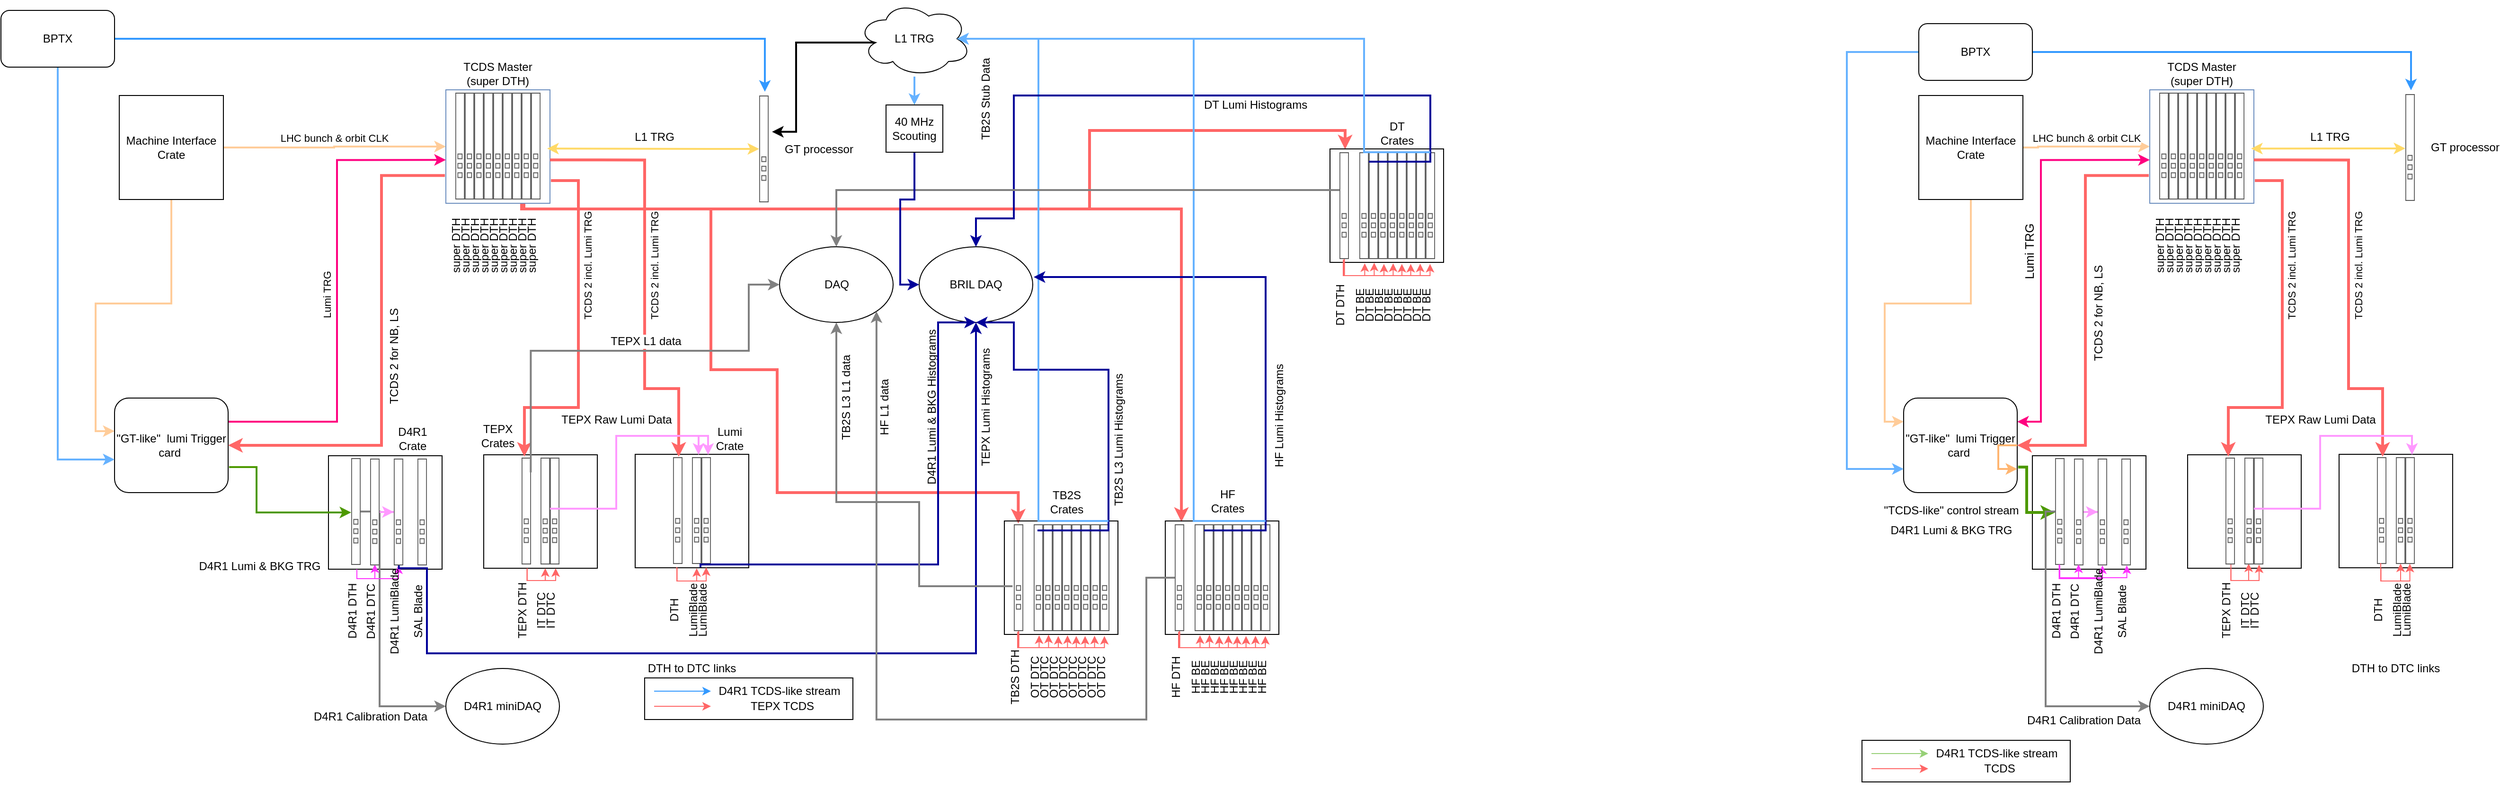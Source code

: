 <mxfile version="13.0.7" type="github">
  <diagram name="Page-1" id="75ae5057-2f1f-a65a-41a6-c58fb5237df7">
    <mxGraphModel dx="949" dy="611" grid="1" gridSize="10" guides="1" tooltips="1" connect="1" arrows="1" fold="1" page="1" pageScale="1" pageWidth="1169" pageHeight="827" background="#ffffff" math="0" shadow="0">
      <root>
        <mxCell id="0" />
        <mxCell id="1" parent="0" />
        <mxCell id="VDPa8rt16qKgHQVNXyiY-29" style="edgeStyle=orthogonalEdgeStyle;rounded=0;orthogonalLoop=1;jettySize=auto;html=1;strokeColor=#FF6666;strokeWidth=3;exitX=0.75;exitY=1;exitDx=0;exitDy=0;entryX=0.467;entryY=-0.007;entryDx=0;entryDy=0;entryPerimeter=0;" parent="1" source="9xZ__yJcOjTzKGVj3mQi-7" target="VDPa8rt16qKgHQVNXyiY-7" edge="1">
          <mxGeometry relative="1" as="geometry">
            <Array as="points">
              <mxPoint x="563" y="220" />
              <mxPoint x="760" y="220" />
              <mxPoint x="760" y="390" />
              <mxPoint x="830" y="390" />
              <mxPoint x="830" y="520" />
              <mxPoint x="1085" y="520" />
            </Array>
          </mxGeometry>
        </mxCell>
        <mxCell id="e_Fd-XsdZ4aZpfvhOUSF-18" value="" style="rounded=0;whiteSpace=wrap;html=1;fillColor=none;" parent="1" vertex="1">
          <mxGeometry x="356" y="481" width="120" height="120" as="geometry" />
        </mxCell>
        <mxCell id="e_Fd-XsdZ4aZpfvhOUSF-9" value="" style="group" parent="1" vertex="1" connectable="0">
          <mxGeometry x="680" y="479.5" width="120" height="120" as="geometry" />
        </mxCell>
        <mxCell id="e_Fd-XsdZ4aZpfvhOUSF-13" value="" style="rounded=0;whiteSpace=wrap;html=1;fillColor=none;" parent="e_Fd-XsdZ4aZpfvhOUSF-9" vertex="1">
          <mxGeometry width="120" height="120" as="geometry" />
        </mxCell>
        <mxCell id="e_Fd-XsdZ4aZpfvhOUSF-10" value="&lt;br&gt;DTH" style="shape=mxgraph.rack.oracle.netra_cp3260_atca_blade_server;html=1;labelPosition=center;align=center;spacingLeft=15;dashed=0;shadow=0;fillColor=#ffffff;horizontal=0;verticalLabelPosition=top;verticalAlign=bottom;" parent="e_Fd-XsdZ4aZpfvhOUSF-9" vertex="1">
          <mxGeometry x="40" y="3" width="10" height="113" as="geometry" />
        </mxCell>
        <mxCell id="e_Fd-XsdZ4aZpfvhOUSF-43" style="edgeStyle=orthogonalEdgeStyle;rounded=0;orthogonalLoop=1;jettySize=auto;html=1;startArrow=classic;startFill=1;endArrow=none;endFill=0;strokeColor=#FF6666;strokeWidth=1;entryX=0.369;entryY=1.004;entryDx=0;entryDy=0;entryPerimeter=0;" parent="e_Fd-XsdZ4aZpfvhOUSF-9" target="e_Fd-XsdZ4aZpfvhOUSF-13" edge="1">
          <mxGeometry relative="1" as="geometry">
            <mxPoint x="65" y="120.5" as="sourcePoint" />
            <Array as="points">
              <mxPoint x="65" y="134" />
              <mxPoint x="44" y="134" />
            </Array>
          </mxGeometry>
        </mxCell>
        <mxCell id="e_Fd-XsdZ4aZpfvhOUSF-11" value="LumiBlade&lt;br&gt;" style="shape=mxgraph.rack.oracle.netra_cp3260_atca_blade_server;html=1;labelPosition=center;align=center;spacingLeft=15;dashed=0;shadow=0;fillColor=#ffffff;horizontal=0;verticalLabelPosition=top;verticalAlign=bottom;" parent="e_Fd-XsdZ4aZpfvhOUSF-9" vertex="1">
          <mxGeometry x="60" y="3" width="10" height="113" as="geometry" />
        </mxCell>
        <mxCell id="e_Fd-XsdZ4aZpfvhOUSF-44" style="edgeStyle=orthogonalEdgeStyle;rounded=0;orthogonalLoop=1;jettySize=auto;html=1;entryX=0.367;entryY=1.01;entryDx=0;entryDy=0;entryPerimeter=0;startArrow=classic;startFill=1;endArrow=none;endFill=0;strokeColor=#FF6666;strokeWidth=1;" parent="e_Fd-XsdZ4aZpfvhOUSF-9" edge="1">
          <mxGeometry relative="1" as="geometry">
            <mxPoint x="75" y="119.5" as="sourcePoint" />
            <mxPoint x="44" y="119.25" as="targetPoint" />
            <Array as="points">
              <mxPoint x="75" y="134" />
              <mxPoint x="44" y="134" />
            </Array>
          </mxGeometry>
        </mxCell>
        <mxCell id="e_Fd-XsdZ4aZpfvhOUSF-12" value="LumiBlade&lt;br&gt;" style="shape=mxgraph.rack.oracle.netra_cp3260_atca_blade_server;html=1;labelPosition=center;align=center;spacingLeft=15;dashed=0;shadow=0;fillColor=#ffffff;horizontal=0;verticalLabelPosition=top;verticalAlign=bottom;" parent="e_Fd-XsdZ4aZpfvhOUSF-9" vertex="1">
          <mxGeometry x="70" y="3" width="10" height="113" as="geometry" />
        </mxCell>
        <mxCell id="e_Fd-XsdZ4aZpfvhOUSF-7" value="" style="group" parent="1" vertex="1" connectable="0">
          <mxGeometry x="520" y="480" width="120" height="120" as="geometry" />
        </mxCell>
        <mxCell id="e_Fd-XsdZ4aZpfvhOUSF-5" value="" style="rounded=0;whiteSpace=wrap;html=1;fillColor=none;" parent="e_Fd-XsdZ4aZpfvhOUSF-7" vertex="1">
          <mxGeometry width="120" height="120" as="geometry" />
        </mxCell>
        <mxCell id="e_Fd-XsdZ4aZpfvhOUSF-1" value="TEPX DTH" style="shape=mxgraph.rack.oracle.netra_cp3260_atca_blade_server;html=1;labelPosition=center;align=center;spacingLeft=15;dashed=0;shadow=0;fillColor=#ffffff;horizontal=0;verticalLabelPosition=top;verticalAlign=bottom;" parent="e_Fd-XsdZ4aZpfvhOUSF-7" vertex="1">
          <mxGeometry x="40" y="3" width="10" height="113" as="geometry" />
        </mxCell>
        <mxCell id="e_Fd-XsdZ4aZpfvhOUSF-41" style="edgeStyle=orthogonalEdgeStyle;rounded=0;orthogonalLoop=1;jettySize=auto;html=1;entryX=0.381;entryY=1.003;entryDx=0;entryDy=0;entryPerimeter=0;startArrow=classic;startFill=1;endArrow=none;endFill=0;strokeColor=#FF6666;strokeWidth=1;" parent="e_Fd-XsdZ4aZpfvhOUSF-7" target="e_Fd-XsdZ4aZpfvhOUSF-5" edge="1">
          <mxGeometry relative="1" as="geometry">
            <mxPoint x="65" y="120" as="sourcePoint" />
            <Array as="points">
              <mxPoint x="65" y="133" />
              <mxPoint x="46" y="133" />
            </Array>
          </mxGeometry>
        </mxCell>
        <mxCell id="e_Fd-XsdZ4aZpfvhOUSF-2" value="IT DTC" style="shape=mxgraph.rack.oracle.netra_cp3260_atca_blade_server;html=1;labelPosition=center;align=center;spacingLeft=15;dashed=0;shadow=0;fillColor=#ffffff;horizontal=0;verticalLabelPosition=top;verticalAlign=bottom;" parent="e_Fd-XsdZ4aZpfvhOUSF-7" vertex="1">
          <mxGeometry x="60" y="3" width="10" height="113" as="geometry" />
        </mxCell>
        <mxCell id="e_Fd-XsdZ4aZpfvhOUSF-42" style="edgeStyle=orthogonalEdgeStyle;rounded=0;orthogonalLoop=1;jettySize=auto;html=1;entryX=0.383;entryY=1;entryDx=0;entryDy=0;entryPerimeter=0;startArrow=classic;startFill=1;endArrow=none;endFill=0;strokeColor=#FF6666;strokeWidth=1;" parent="e_Fd-XsdZ4aZpfvhOUSF-7" target="e_Fd-XsdZ4aZpfvhOUSF-5" edge="1">
          <mxGeometry relative="1" as="geometry">
            <mxPoint x="76" y="120" as="sourcePoint" />
            <Array as="points">
              <mxPoint x="76" y="133" />
              <mxPoint x="46" y="133" />
            </Array>
          </mxGeometry>
        </mxCell>
        <mxCell id="e_Fd-XsdZ4aZpfvhOUSF-3" value="IT DTC" style="shape=mxgraph.rack.oracle.netra_cp3260_atca_blade_server;html=1;labelPosition=center;align=center;spacingLeft=15;dashed=0;shadow=0;fillColor=#ffffff;horizontal=0;verticalLabelPosition=top;verticalAlign=bottom;" parent="e_Fd-XsdZ4aZpfvhOUSF-7" vertex="1">
          <mxGeometry x="70" y="3" width="10" height="113" as="geometry" />
        </mxCell>
        <mxCell id="e_Fd-XsdZ4aZpfvhOUSF-22" value="LHC bunch &amp;amp; orbit CLK" style="edgeStyle=orthogonalEdgeStyle;rounded=0;orthogonalLoop=1;jettySize=auto;html=1;entryX=0;entryY=0.5;entryDx=0;entryDy=0;entryPerimeter=0;strokeWidth=2;strokeColor=#FFCC99;labelPosition=center;verticalLabelPosition=top;align=center;verticalAlign=bottom;" parent="1" source="9xZ__yJcOjTzKGVj3mQi-6" target="9xZ__yJcOjTzKGVj3mQi-7" edge="1">
          <mxGeometry relative="1" as="geometry">
            <Array as="points">
              <mxPoint x="362" y="155" />
            </Array>
          </mxGeometry>
        </mxCell>
        <mxCell id="e_Fd-XsdZ4aZpfvhOUSF-29" style="edgeStyle=orthogonalEdgeStyle;rounded=0;orthogonalLoop=1;jettySize=auto;html=1;entryX=0;entryY=0.25;entryDx=0;entryDy=0;startArrow=none;startFill=0;endArrow=classic;endFill=1;strokeWidth=2;strokeColor=#FFCC99;" parent="1" source="9xZ__yJcOjTzKGVj3mQi-6" edge="1">
          <mxGeometry relative="1" as="geometry">
            <Array as="points">
              <mxPoint x="190" y="320" />
              <mxPoint x="110" y="320" />
              <mxPoint x="110" y="455" />
            </Array>
            <mxPoint x="130" y="455" as="targetPoint" />
          </mxGeometry>
        </mxCell>
        <mxCell id="9xZ__yJcOjTzKGVj3mQi-6" value="Machine Interface Crate" style="rounded=0;whiteSpace=wrap;html=1;shadow=0;dashed=0;fontFamily=Helvetica;fontSize=12;fontColor=#000000;align=center;strokeColor=#000000;fillColor=#ffffff;" parent="1" vertex="1">
          <mxGeometry x="135" y="100" width="110" height="110" as="geometry" />
        </mxCell>
        <mxCell id="VDPa8rt16qKgHQVNXyiY-59" style="edgeStyle=orthogonalEdgeStyle;rounded=0;orthogonalLoop=1;jettySize=auto;html=1;exitX=0.75;exitY=1;exitDx=0;exitDy=0;entryX=0.142;entryY=0.008;entryDx=0;entryDy=0;entryPerimeter=0;strokeColor=#FF6666;strokeWidth=3;" parent="1" source="9xZ__yJcOjTzKGVj3mQi-7" target="VDPa8rt16qKgHQVNXyiY-41" edge="1">
          <mxGeometry relative="1" as="geometry">
            <Array as="points">
              <mxPoint x="563" y="220" />
              <mxPoint x="1257" y="220" />
            </Array>
          </mxGeometry>
        </mxCell>
        <mxCell id="VDPa8rt16qKgHQVNXyiY-85" style="edgeStyle=orthogonalEdgeStyle;rounded=0;orthogonalLoop=1;jettySize=auto;html=1;entryX=0.133;entryY=0.004;entryDx=0;entryDy=0;entryPerimeter=0;strokeColor=#FF6666;strokeWidth=3;" parent="1" source="9xZ__yJcOjTzKGVj3mQi-7" target="VDPa8rt16qKgHQVNXyiY-66" edge="1">
          <mxGeometry relative="1" as="geometry">
            <Array as="points">
              <mxPoint x="560" y="220" />
              <mxPoint x="1160" y="220" />
              <mxPoint x="1160" y="137" />
              <mxPoint x="1430" y="137" />
            </Array>
          </mxGeometry>
        </mxCell>
        <mxCell id="9xZ__yJcOjTzKGVj3mQi-7" value="TCDS Master (super DTH)" style="rounded=0;whiteSpace=wrap;html=1;shadow=0;dashed=0;fontFamily=Helvetica;fontSize=12;fontColor=#000000;align=center;strokeColor=#6c8ebf;fillColor=none;labelPosition=center;verticalLabelPosition=top;verticalAlign=bottom;" parent="1" vertex="1">
          <mxGeometry x="480" y="94" width="110" height="120" as="geometry" />
        </mxCell>
        <mxCell id="e_Fd-XsdZ4aZpfvhOUSF-24" style="edgeStyle=orthogonalEdgeStyle;rounded=0;orthogonalLoop=1;jettySize=auto;html=1;entryX=0.973;entryY=0.518;entryDx=0;entryDy=0;entryPerimeter=0;startArrow=classic;startFill=1;strokeWidth=2;strokeColor=#FFD966;" parent="1" source="9xZ__yJcOjTzKGVj3mQi-8" target="9xZ__yJcOjTzKGVj3mQi-7" edge="1">
          <mxGeometry relative="1" as="geometry">
            <Array as="points">
              <mxPoint x="760" y="156" />
              <mxPoint x="760" y="156" />
            </Array>
          </mxGeometry>
        </mxCell>
        <mxCell id="oAu8i6F82wXrjzI7C6l--5" value="L1 TRG" style="text;html=1;resizable=0;points=[];align=center;verticalAlign=bottom;labelBackgroundColor=#ffffff;labelPosition=center;verticalLabelPosition=top;" parent="e_Fd-XsdZ4aZpfvhOUSF-24" vertex="1" connectable="0">
          <mxGeometry x="0.03" y="1" relative="1" as="geometry">
            <mxPoint x="4" y="-4.5" as="offset" />
          </mxGeometry>
        </mxCell>
        <mxCell id="9xZ__yJcOjTzKGVj3mQi-8" value="GT processor" style="shape=mxgraph.rack.oracle.netra_cp3260_atca_blade_server;html=1;labelPosition=right;align=left;spacingLeft=15;dashed=0;shadow=0;fillColor=#ffffff;" parent="1" vertex="1">
          <mxGeometry x="811" y="100" width="10" height="113" as="geometry" />
        </mxCell>
        <mxCell id="e_Fd-XsdZ4aZpfvhOUSF-25" value="Lumi TRG&amp;nbsp;" style="edgeStyle=orthogonalEdgeStyle;rounded=0;orthogonalLoop=1;jettySize=auto;html=1;exitX=1;exitY=0.25;exitDx=0;exitDy=0;entryX=0;entryY=0.618;entryDx=0;entryDy=0;entryPerimeter=0;startArrow=none;startFill=0;strokeWidth=2;strokeColor=#FF0080;horizontal=0;labelPosition=center;verticalLabelPosition=top;align=center;verticalAlign=bottom;" parent="1" source="9xZ__yJcOjTzKGVj3mQi-9" target="9xZ__yJcOjTzKGVj3mQi-7" edge="1">
          <mxGeometry x="-0.024" y="5" relative="1" as="geometry">
            <Array as="points">
              <mxPoint x="365" y="445" />
              <mxPoint x="365" y="168" />
            </Array>
            <mxPoint as="offset" />
          </mxGeometry>
        </mxCell>
        <mxCell id="9xZ__yJcOjTzKGVj3mQi-9" value="&quot;GT-like&quot; &amp;nbsp;lumi Trigger card&amp;nbsp;" style="rounded=1;whiteSpace=wrap;html=1;fillColor=none;" parent="1" vertex="1">
          <mxGeometry x="130" y="420" width="120" height="100" as="geometry" />
        </mxCell>
        <mxCell id="e_Fd-XsdZ4aZpfvhOUSF-26" style="edgeStyle=orthogonalEdgeStyle;rounded=0;orthogonalLoop=1;jettySize=auto;html=1;entryX=1.008;entryY=0.73;entryDx=0;entryDy=0;startArrow=classic;startFill=1;endArrow=none;endFill=0;strokeWidth=2;strokeColor=#4D9900;entryPerimeter=0;" parent="1" source="e_Fd-XsdZ4aZpfvhOUSF-15" target="9xZ__yJcOjTzKGVj3mQi-9" edge="1">
          <mxGeometry relative="1" as="geometry">
            <mxPoint x="250" y="470" as="targetPoint" />
            <Array as="points">
              <mxPoint x="280" y="541" />
              <mxPoint x="280" y="493" />
            </Array>
          </mxGeometry>
        </mxCell>
        <mxCell id="oAu8i6F82wXrjzI7C6l--7" value="D4R1 Lumi &amp;amp; BKG TRG" style="text;html=1;resizable=0;points=[];align=center;verticalAlign=middle;labelBackgroundColor=#ffffff;horizontal=1;" parent="e_Fd-XsdZ4aZpfvhOUSF-26" vertex="1" connectable="0">
          <mxGeometry x="0.376" y="1" relative="1" as="geometry">
            <mxPoint x="4" y="78.5" as="offset" />
          </mxGeometry>
        </mxCell>
        <mxCell id="e_Fd-XsdZ4aZpfvhOUSF-28" style="edgeStyle=orthogonalEdgeStyle;rounded=0;orthogonalLoop=1;jettySize=auto;html=1;entryX=-0.009;entryY=0.755;entryDx=0;entryDy=0;entryPerimeter=0;startArrow=classic;startFill=1;endArrow=none;endFill=0;strokeColor=#FF6666;strokeWidth=3;exitX=1;exitY=0.5;exitDx=0;exitDy=0;" parent="1" source="9xZ__yJcOjTzKGVj3mQi-9" target="9xZ__yJcOjTzKGVj3mQi-7" edge="1">
          <mxGeometry relative="1" as="geometry">
            <Array as="points">
              <mxPoint x="412" y="470" />
              <mxPoint x="412" y="185" />
            </Array>
            <mxPoint x="250" y="455" as="sourcePoint" />
          </mxGeometry>
        </mxCell>
        <mxCell id="oAu8i6F82wXrjzI7C6l--13" value="TCDS 2 for NB, LS" style="text;html=1;resizable=0;points=[];align=center;verticalAlign=middle;labelBackgroundColor=#ffffff;horizontal=0;" parent="e_Fd-XsdZ4aZpfvhOUSF-28" vertex="1" connectable="0">
          <mxGeometry x="-0.017" y="1" relative="1" as="geometry">
            <mxPoint x="14.5" y="-2.5" as="offset" />
          </mxGeometry>
        </mxCell>
        <mxCell id="oAu8i6F82wXrjzI7C6l--4" style="edgeStyle=orthogonalEdgeStyle;rounded=0;orthogonalLoop=1;jettySize=auto;html=1;entryX=0;entryY=0.5;entryDx=0;entryDy=0;strokeColor=#808080;strokeWidth=2;" parent="1" source="e_Fd-XsdZ4aZpfvhOUSF-15" target="oAu8i6F82wXrjzI7C6l--3" edge="1">
          <mxGeometry relative="1" as="geometry">
            <Array as="points">
              <mxPoint x="410" y="540" />
              <mxPoint x="410" y="746" />
            </Array>
          </mxGeometry>
        </mxCell>
        <mxCell id="oAu8i6F82wXrjzI7C6l--12" value="D4R1 Calibration Data" style="text;html=1;resizable=0;points=[];align=center;verticalAlign=middle;labelBackgroundColor=#ffffff;" parent="oAu8i6F82wXrjzI7C6l--4" vertex="1" connectable="0">
          <mxGeometry x="0.247" relative="1" as="geometry">
            <mxPoint x="-10" y="52" as="offset" />
          </mxGeometry>
        </mxCell>
        <mxCell id="e_Fd-XsdZ4aZpfvhOUSF-15" value="D4R1 DTH" style="shape=mxgraph.rack.oracle.netra_cp3260_atca_blade_server;html=1;labelPosition=center;align=center;spacingLeft=15;dashed=0;shadow=0;fillColor=#ffffff;horizontal=0;verticalLabelPosition=top;verticalAlign=bottom;" parent="1" vertex="1">
          <mxGeometry x="380" y="483.5" width="10" height="113" as="geometry" />
        </mxCell>
        <mxCell id="e_Fd-XsdZ4aZpfvhOUSF-39" style="edgeStyle=orthogonalEdgeStyle;rounded=0;orthogonalLoop=1;jettySize=auto;html=1;entryX=0.25;entryY=1;entryDx=0;entryDy=0;startArrow=classic;startFill=1;endArrow=none;endFill=0;strokeColor=#FF33FF;strokeWidth=1;exitX=0.5;exitY=0.991;exitDx=0;exitDy=0;exitPerimeter=0;" parent="1" source="e_Fd-XsdZ4aZpfvhOUSF-16" target="e_Fd-XsdZ4aZpfvhOUSF-18" edge="1">
          <mxGeometry relative="1" as="geometry">
            <Array as="points">
              <mxPoint x="405" y="611" />
              <mxPoint x="386" y="611" />
            </Array>
          </mxGeometry>
        </mxCell>
        <mxCell id="e_Fd-XsdZ4aZpfvhOUSF-59" style="edgeStyle=orthogonalEdgeStyle;rounded=0;orthogonalLoop=1;jettySize=auto;html=1;startArrow=none;startFill=0;endArrow=classic;endFill=1;strokeColor=#FF99FF;strokeWidth=2;" parent="1" source="e_Fd-XsdZ4aZpfvhOUSF-16" target="e_Fd-XsdZ4aZpfvhOUSF-17" edge="1">
          <mxGeometry relative="1" as="geometry" />
        </mxCell>
        <mxCell id="e_Fd-XsdZ4aZpfvhOUSF-16" value="D4R1 DTC" style="shape=mxgraph.rack.oracle.netra_cp3260_atca_blade_server;html=1;labelPosition=center;align=center;spacingLeft=15;dashed=0;shadow=0;fillColor=#ffffff;horizontal=0;verticalLabelPosition=top;verticalAlign=bottom;" parent="1" vertex="1">
          <mxGeometry x="400" y="484" width="10" height="113" as="geometry" />
        </mxCell>
        <mxCell id="e_Fd-XsdZ4aZpfvhOUSF-40" style="edgeStyle=orthogonalEdgeStyle;rounded=0;orthogonalLoop=1;jettySize=auto;html=1;startArrow=classic;startFill=1;endArrow=none;endFill=0;strokeColor=#FF33FF;strokeWidth=1;" parent="1" edge="1">
          <mxGeometry relative="1" as="geometry">
            <mxPoint x="396" y="611" as="targetPoint" />
            <Array as="points">
              <mxPoint x="430" y="611" />
            </Array>
            <mxPoint x="430" y="597" as="sourcePoint" />
          </mxGeometry>
        </mxCell>
        <mxCell id="oAu8i6F82wXrjzI7C6l--2" style="edgeStyle=orthogonalEdgeStyle;rounded=0;orthogonalLoop=1;jettySize=auto;html=1;entryX=0.5;entryY=1;entryDx=0;entryDy=0;strokeColor=#000099;strokeWidth=2;exitX=0.533;exitY=1;exitDx=0;exitDy=0;exitPerimeter=0;" parent="1" source="e_Fd-XsdZ4aZpfvhOUSF-17" target="e_Fd-XsdZ4aZpfvhOUSF-62" edge="1">
          <mxGeometry relative="1" as="geometry">
            <Array as="points">
              <mxPoint x="430" y="600" />
              <mxPoint x="460" y="600" />
              <mxPoint x="460" y="690" />
              <mxPoint x="1040" y="690" />
            </Array>
          </mxGeometry>
        </mxCell>
        <mxCell id="oAu8i6F82wXrjzI7C6l--10" value="D4R1 Lumi &amp;amp; BKG Histograms" style="text;html=1;resizable=0;points=[];align=center;verticalAlign=middle;labelBackgroundColor=#ffffff;rotation=-90;" parent="oAu8i6F82wXrjzI7C6l--2" vertex="1" connectable="0">
          <mxGeometry x="-0.552" y="2" relative="1" as="geometry">
            <mxPoint x="419.5" y="-258" as="offset" />
          </mxGeometry>
        </mxCell>
        <mxCell id="e_Fd-XsdZ4aZpfvhOUSF-17" value="D4R1 LumiBlade" style="shape=mxgraph.rack.oracle.netra_cp3260_atca_blade_server;html=1;labelPosition=center;align=center;spacingLeft=15;dashed=0;shadow=0;fillColor=#ffffff;horizontal=0;verticalLabelPosition=top;verticalAlign=bottom;" parent="1" vertex="1">
          <mxGeometry x="425" y="484" width="10" height="113" as="geometry" />
        </mxCell>
        <mxCell id="e_Fd-XsdZ4aZpfvhOUSF-36" value="TCDS 2 incl. Lumi TRG" style="edgeStyle=orthogonalEdgeStyle;rounded=0;orthogonalLoop=1;jettySize=auto;html=1;startArrow=classic;startFill=1;endArrow=none;endFill=0;strokeColor=#FF6666;strokeWidth=3;exitX=0.358;exitY=0.017;exitDx=0;exitDy=0;exitPerimeter=0;horizontal=0;" parent="1" source="e_Fd-XsdZ4aZpfvhOUSF-5" edge="1">
          <mxGeometry x="0.37" y="-10" relative="1" as="geometry">
            <mxPoint x="748" y="478" as="sourcePoint" />
            <mxPoint x="591" y="190" as="targetPoint" />
            <Array as="points">
              <mxPoint x="563" y="430" />
              <mxPoint x="620" y="430" />
              <mxPoint x="620" y="190" />
            </Array>
            <mxPoint as="offset" />
          </mxGeometry>
        </mxCell>
        <mxCell id="e_Fd-XsdZ4aZpfvhOUSF-37" style="edgeStyle=orthogonalEdgeStyle;rounded=0;orthogonalLoop=1;jettySize=auto;html=1;entryX=1;entryY=0.618;entryDx=0;entryDy=0;entryPerimeter=0;startArrow=classic;startFill=1;endArrow=none;endFill=0;strokeColor=#FF6666;strokeWidth=3;exitX=0.6;exitY=-0.004;exitDx=0;exitDy=0;exitPerimeter=0;" parent="1" source="e_Fd-XsdZ4aZpfvhOUSF-10" target="9xZ__yJcOjTzKGVj3mQi-7" edge="1">
          <mxGeometry relative="1" as="geometry">
            <Array as="points">
              <mxPoint x="726" y="410" />
              <mxPoint x="690" y="410" />
              <mxPoint x="690" y="168" />
            </Array>
          </mxGeometry>
        </mxCell>
        <mxCell id="VDPa8rt16qKgHQVNXyiY-38" value="&lt;font style=&quot;font-size: 11px&quot;&gt;TCDS 2 incl. Lumi TRG&lt;/font&gt;" style="text;html=1;resizable=0;points=[];align=center;verticalAlign=middle;labelBackgroundColor=#ffffff;rotation=270;" parent="e_Fd-XsdZ4aZpfvhOUSF-37" vertex="1" connectable="0">
          <mxGeometry x="0.04" y="2" relative="1" as="geometry">
            <mxPoint x="12" y="-4" as="offset" />
          </mxGeometry>
        </mxCell>
        <mxCell id="e_Fd-XsdZ4aZpfvhOUSF-45" value="super DTH" style="shape=mxgraph.rack.oracle.netra_cp3260_atca_blade_server;html=1;labelPosition=center;align=center;spacingLeft=15;dashed=0;shadow=0;fillColor=#ffffff;verticalLabelPosition=top;verticalAlign=bottom;horizontal=0;" parent="1" vertex="1">
          <mxGeometry x="490" y="97" width="10" height="113" as="geometry" />
        </mxCell>
        <mxCell id="e_Fd-XsdZ4aZpfvhOUSF-46" value="super DTH" style="shape=mxgraph.rack.oracle.netra_cp3260_atca_blade_server;html=1;labelPosition=center;align=center;spacingLeft=15;dashed=0;shadow=0;fillColor=#ffffff;verticalLabelPosition=top;verticalAlign=bottom;horizontal=0;" parent="1" vertex="1">
          <mxGeometry x="500" y="97" width="10" height="113" as="geometry" />
        </mxCell>
        <mxCell id="e_Fd-XsdZ4aZpfvhOUSF-47" value="super DTH" style="shape=mxgraph.rack.oracle.netra_cp3260_atca_blade_server;html=1;labelPosition=center;align=center;spacingLeft=15;dashed=0;shadow=0;fillColor=#ffffff;verticalLabelPosition=top;verticalAlign=bottom;horizontal=0;" parent="1" vertex="1">
          <mxGeometry x="510" y="97" width="10" height="113" as="geometry" />
        </mxCell>
        <mxCell id="e_Fd-XsdZ4aZpfvhOUSF-48" value="super DTH" style="shape=mxgraph.rack.oracle.netra_cp3260_atca_blade_server;html=1;labelPosition=center;align=center;spacingLeft=15;dashed=0;shadow=0;fillColor=#ffffff;verticalLabelPosition=top;verticalAlign=bottom;horizontal=0;" parent="1" vertex="1">
          <mxGeometry x="520" y="97" width="10" height="113" as="geometry" />
        </mxCell>
        <mxCell id="e_Fd-XsdZ4aZpfvhOUSF-49" value="super DTH" style="shape=mxgraph.rack.oracle.netra_cp3260_atca_blade_server;html=1;labelPosition=center;align=center;spacingLeft=15;dashed=0;shadow=0;fillColor=#ffffff;verticalLabelPosition=top;verticalAlign=bottom;horizontal=0;" parent="1" vertex="1">
          <mxGeometry x="530" y="97" width="10" height="113" as="geometry" />
        </mxCell>
        <mxCell id="e_Fd-XsdZ4aZpfvhOUSF-50" value="super DTH" style="shape=mxgraph.rack.oracle.netra_cp3260_atca_blade_server;html=1;labelPosition=center;align=center;spacingLeft=15;dashed=0;shadow=0;fillColor=#ffffff;verticalLabelPosition=top;verticalAlign=bottom;horizontal=0;" parent="1" vertex="1">
          <mxGeometry x="540" y="97" width="10" height="113" as="geometry" />
        </mxCell>
        <mxCell id="e_Fd-XsdZ4aZpfvhOUSF-51" value="super DTH" style="shape=mxgraph.rack.oracle.netra_cp3260_atca_blade_server;html=1;labelPosition=center;align=center;spacingLeft=15;dashed=0;shadow=0;fillColor=#ffffff;verticalLabelPosition=top;verticalAlign=bottom;horizontal=0;" parent="1" vertex="1">
          <mxGeometry x="550" y="97" width="10" height="113" as="geometry" />
        </mxCell>
        <mxCell id="e_Fd-XsdZ4aZpfvhOUSF-52" value="super DTH" style="shape=mxgraph.rack.oracle.netra_cp3260_atca_blade_server;html=1;labelPosition=center;align=center;spacingLeft=15;dashed=0;shadow=0;fillColor=#ffffff;verticalLabelPosition=top;verticalAlign=bottom;horizontal=0;" parent="1" vertex="1">
          <mxGeometry x="560" y="97" width="10" height="113" as="geometry" />
        </mxCell>
        <mxCell id="e_Fd-XsdZ4aZpfvhOUSF-53" value="super DTH" style="shape=mxgraph.rack.oracle.netra_cp3260_atca_blade_server;html=1;labelPosition=center;align=center;spacingLeft=15;dashed=0;shadow=0;fillColor=#ffffff;verticalLabelPosition=top;verticalAlign=bottom;horizontal=0;" parent="1" vertex="1">
          <mxGeometry x="570" y="97" width="10" height="113" as="geometry" />
        </mxCell>
        <mxCell id="e_Fd-XsdZ4aZpfvhOUSF-55" style="edgeStyle=orthogonalEdgeStyle;rounded=0;orthogonalLoop=1;jettySize=auto;html=1;exitX=0.5;exitY=1;exitDx=0;exitDy=0;entryX=0;entryY=0.75;entryDx=0;entryDy=0;startArrow=none;startFill=0;endArrow=classic;endFill=1;strokeColor=#66B2FF;strokeWidth=2;" parent="1" source="e_Fd-XsdZ4aZpfvhOUSF-54" edge="1">
          <mxGeometry relative="1" as="geometry">
            <Array as="points">
              <mxPoint x="70" y="485" />
            </Array>
            <mxPoint x="130" y="485" as="targetPoint" />
          </mxGeometry>
        </mxCell>
        <mxCell id="VDPa8rt16qKgHQVNXyiY-3" style="edgeStyle=orthogonalEdgeStyle;rounded=0;orthogonalLoop=1;jettySize=auto;html=1;entryX=0.6;entryY=-0.035;entryDx=0;entryDy=0;entryPerimeter=0;strokeWidth=2;strokeColor=#3399FF;" parent="1" source="e_Fd-XsdZ4aZpfvhOUSF-54" target="9xZ__yJcOjTzKGVj3mQi-8" edge="1">
          <mxGeometry relative="1" as="geometry" />
        </mxCell>
        <mxCell id="e_Fd-XsdZ4aZpfvhOUSF-54" value="BPTX" style="rounded=1;whiteSpace=wrap;html=1;fillColor=none;" parent="1" vertex="1">
          <mxGeometry x="10" y="10" width="120" height="60" as="geometry" />
        </mxCell>
        <mxCell id="e_Fd-XsdZ4aZpfvhOUSF-57" style="edgeStyle=orthogonalEdgeStyle;rounded=0;orthogonalLoop=1;jettySize=auto;html=1;startArrow=none;startFill=0;endArrow=classic;endFill=1;strokeColor=#FF99FF;strokeWidth=2;entryX=0.558;entryY=0.004;entryDx=0;entryDy=0;entryPerimeter=0;" parent="1" source="e_Fd-XsdZ4aZpfvhOUSF-3" target="e_Fd-XsdZ4aZpfvhOUSF-13" edge="1">
          <mxGeometry relative="1" as="geometry">
            <Array as="points">
              <mxPoint x="660" y="537" />
              <mxPoint x="660" y="460" />
              <mxPoint x="747" y="460" />
            </Array>
          </mxGeometry>
        </mxCell>
        <mxCell id="e_Fd-XsdZ4aZpfvhOUSF-58" style="edgeStyle=orthogonalEdgeStyle;rounded=0;orthogonalLoop=1;jettySize=auto;html=1;entryX=0.642;entryY=0.004;entryDx=0;entryDy=0;entryPerimeter=0;startArrow=none;startFill=0;endArrow=classic;endFill=1;strokeColor=#FF99FF;strokeWidth=2;" parent="1" source="e_Fd-XsdZ4aZpfvhOUSF-2" target="e_Fd-XsdZ4aZpfvhOUSF-13" edge="1">
          <mxGeometry relative="1" as="geometry">
            <Array as="points">
              <mxPoint x="660" y="537" />
              <mxPoint x="660" y="460" />
              <mxPoint x="757" y="460" />
            </Array>
          </mxGeometry>
        </mxCell>
        <mxCell id="oAu8i6F82wXrjzI7C6l--11" value="TEPX Raw Lumi Data" style="text;html=1;resizable=0;points=[];align=center;verticalAlign=middle;labelBackgroundColor=#ffffff;direction=west;" parent="e_Fd-XsdZ4aZpfvhOUSF-58" vertex="1" connectable="0">
          <mxGeometry x="0.191" y="1" relative="1" as="geometry">
            <mxPoint x="-10" y="-16" as="offset" />
          </mxGeometry>
        </mxCell>
        <mxCell id="e_Fd-XsdZ4aZpfvhOUSF-60" value="DAQ" style="ellipse;whiteSpace=wrap;html=1;fillColor=none;" parent="1" vertex="1">
          <mxGeometry x="832.5" y="260" width="120" height="80" as="geometry" />
        </mxCell>
        <mxCell id="e_Fd-XsdZ4aZpfvhOUSF-61" style="edgeStyle=orthogonalEdgeStyle;rounded=0;orthogonalLoop=1;jettySize=auto;html=1;entryX=0;entryY=0.5;entryDx=0;entryDy=0;startArrow=none;startFill=0;endArrow=classic;endFill=1;strokeColor=#808080;strokeWidth=2;exitX=0.967;exitY=0.138;exitDx=0;exitDy=0;exitPerimeter=0;" parent="1" source="e_Fd-XsdZ4aZpfvhOUSF-1" target="e_Fd-XsdZ4aZpfvhOUSF-60" edge="1">
          <mxGeometry relative="1" as="geometry">
            <Array as="points">
              <mxPoint x="570" y="370" />
              <mxPoint x="800" y="370" />
              <mxPoint x="800" y="300" />
            </Array>
          </mxGeometry>
        </mxCell>
        <mxCell id="oAu8i6F82wXrjzI7C6l--8" value="TEPX L1 data" style="text;html=1;resizable=0;points=[];align=center;verticalAlign=middle;labelBackgroundColor=#ffffff;" parent="e_Fd-XsdZ4aZpfvhOUSF-61" vertex="1" connectable="0">
          <mxGeometry x="0.08" relative="1" as="geometry">
            <mxPoint x="1" y="-10" as="offset" />
          </mxGeometry>
        </mxCell>
        <mxCell id="e_Fd-XsdZ4aZpfvhOUSF-62" value="BRIL DAQ" style="ellipse;whiteSpace=wrap;html=1;fillColor=none;" parent="1" vertex="1">
          <mxGeometry x="980" y="260" width="120" height="80" as="geometry" />
        </mxCell>
        <mxCell id="oAu8i6F82wXrjzI7C6l--1" style="edgeStyle=orthogonalEdgeStyle;rounded=0;orthogonalLoop=1;jettySize=auto;html=1;entryX=0.5;entryY=1;entryDx=0;entryDy=0;exitX=-0.1;exitY=1.031;exitDx=0;exitDy=0;exitPerimeter=0;strokeColor=#000099;strokeWidth=2;" parent="1" source="e_Fd-XsdZ4aZpfvhOUSF-12" target="e_Fd-XsdZ4aZpfvhOUSF-62" edge="1">
          <mxGeometry relative="1" as="geometry">
            <Array as="points">
              <mxPoint x="749" y="596" />
              <mxPoint x="1000" y="596" />
              <mxPoint x="1000" y="340" />
            </Array>
          </mxGeometry>
        </mxCell>
        <mxCell id="oAu8i6F82wXrjzI7C6l--9" value="TEPX Lumi Histograms" style="text;html=1;resizable=0;points=[];align=center;verticalAlign=middle;labelBackgroundColor=#ffffff;horizontal=0;rotation=0;" parent="oAu8i6F82wXrjzI7C6l--1" vertex="1" connectable="0">
          <mxGeometry x="0.155" y="-2" relative="1" as="geometry">
            <mxPoint x="48" y="-102.5" as="offset" />
          </mxGeometry>
        </mxCell>
        <mxCell id="oAu8i6F82wXrjzI7C6l--3" value="D4R1 miniDAQ" style="ellipse;whiteSpace=wrap;html=1;fillColor=none;" parent="1" vertex="1">
          <mxGeometry x="480" y="706" width="120" height="80" as="geometry" />
        </mxCell>
        <mxCell id="oAu8i6F82wXrjzI7C6l--20" value="" style="group" parent="1" vertex="1" connectable="0">
          <mxGeometry x="700" y="720" width="210" height="56" as="geometry" />
        </mxCell>
        <mxCell id="oAu8i6F82wXrjzI7C6l--19" value="" style="rounded=0;whiteSpace=wrap;html=1;" parent="oAu8i6F82wXrjzI7C6l--20" vertex="1">
          <mxGeometry x="-10" y="-4" width="220" height="44" as="geometry" />
        </mxCell>
        <mxCell id="oAu8i6F82wXrjzI7C6l--15" value="" style="endArrow=classic;html=1;strokeColor=#3399FF;strokeWidth=1;endFill=1;" parent="oAu8i6F82wXrjzI7C6l--20" edge="1">
          <mxGeometry width="50" height="50" relative="1" as="geometry">
            <mxPoint y="10" as="sourcePoint" />
            <mxPoint x="60" y="10" as="targetPoint" />
          </mxGeometry>
        </mxCell>
        <mxCell id="oAu8i6F82wXrjzI7C6l--16" value="" style="endArrow=classic;html=1;strokeColor=#FF6666;strokeWidth=1;endFill=1;" parent="oAu8i6F82wXrjzI7C6l--20" edge="1">
          <mxGeometry width="50" height="50" relative="1" as="geometry">
            <mxPoint y="26" as="sourcePoint" />
            <mxPoint x="60" y="26" as="targetPoint" />
          </mxGeometry>
        </mxCell>
        <mxCell id="oAu8i6F82wXrjzI7C6l--17" value="D4R1 TCDS-like stream" style="text;html=1;strokeColor=none;fillColor=none;align=center;verticalAlign=middle;whiteSpace=wrap;rounded=0;" parent="oAu8i6F82wXrjzI7C6l--20" vertex="1">
          <mxGeometry x="65" width="135" height="20" as="geometry" />
        </mxCell>
        <mxCell id="oAu8i6F82wXrjzI7C6l--18" value="TEPX TCDS" style="text;html=1;strokeColor=none;fillColor=none;align=center;verticalAlign=middle;whiteSpace=wrap;rounded=0;" parent="oAu8i6F82wXrjzI7C6l--20" vertex="1">
          <mxGeometry x="68" y="16" width="135" height="20" as="geometry" />
        </mxCell>
        <mxCell id="oAu8i6F82wXrjzI7C6l--21" value="DTH to DTC links" style="text;html=1;strokeColor=none;fillColor=none;align=center;verticalAlign=middle;whiteSpace=wrap;rounded=0;" parent="1" vertex="1">
          <mxGeometry x="690" y="696" width="100" height="20" as="geometry" />
        </mxCell>
        <mxCell id="oAu8i6F82wXrjzI7C6l--23" style="edgeStyle=orthogonalEdgeStyle;rounded=0;orthogonalLoop=1;jettySize=auto;html=1;exitX=0.16;exitY=0.55;exitDx=0;exitDy=0;exitPerimeter=0;entryX=1.357;entryY=0.34;entryDx=0;entryDy=0;entryPerimeter=0;endArrow=classic;endFill=1;strokeColor=#000000;strokeWidth=2;" parent="1" source="oAu8i6F82wXrjzI7C6l--22" target="9xZ__yJcOjTzKGVj3mQi-8" edge="1">
          <mxGeometry relative="1" as="geometry">
            <Array as="points">
              <mxPoint x="850" y="44" />
              <mxPoint x="850" y="138" />
            </Array>
          </mxGeometry>
        </mxCell>
        <mxCell id="VDPa8rt16qKgHQVNXyiY-93" style="edgeStyle=orthogonalEdgeStyle;rounded=0;orthogonalLoop=1;jettySize=auto;html=1;entryX=0.5;entryY=0;entryDx=0;entryDy=0;strokeColor=#66B2FF;strokeWidth=2;" parent="1" source="oAu8i6F82wXrjzI7C6l--22" target="VDPa8rt16qKgHQVNXyiY-92" edge="1">
          <mxGeometry relative="1" as="geometry" />
        </mxCell>
        <mxCell id="oAu8i6F82wXrjzI7C6l--22" value="L1 TRG" style="ellipse;shape=cloud;whiteSpace=wrap;html=1;" parent="1" vertex="1">
          <mxGeometry x="915" width="120" height="80" as="geometry" />
        </mxCell>
        <mxCell id="oAu8i6F82wXrjzI7C6l--24" value="D4R1 Crate" style="text;html=1;strokeColor=none;fillColor=none;align=center;verticalAlign=middle;whiteSpace=wrap;rounded=0;" parent="1" vertex="1">
          <mxGeometry x="425" y="453" width="40" height="20" as="geometry" />
        </mxCell>
        <mxCell id="oAu8i6F82wXrjzI7C6l--25" value="TEPX Crates" style="text;html=1;strokeColor=none;fillColor=none;align=center;verticalAlign=middle;whiteSpace=wrap;rounded=0;" parent="1" vertex="1">
          <mxGeometry x="515" y="450" width="40" height="20" as="geometry" />
        </mxCell>
        <mxCell id="oAu8i6F82wXrjzI7C6l--26" value="Lumi Crate" style="text;html=1;strokeColor=none;fillColor=none;align=center;verticalAlign=middle;whiteSpace=wrap;rounded=0;" parent="1" vertex="1">
          <mxGeometry x="760" y="453" width="40" height="20" as="geometry" />
        </mxCell>
        <mxCell id="VDPa8rt16qKgHQVNXyiY-28" value="" style="group" parent="1" vertex="1" connectable="0">
          <mxGeometry x="1070" y="550" width="120" height="134" as="geometry" />
        </mxCell>
        <mxCell id="VDPa8rt16qKgHQVNXyiY-6" value="" style="rounded=0;whiteSpace=wrap;html=1;fillColor=none;" parent="VDPa8rt16qKgHQVNXyiY-28" vertex="1">
          <mxGeometry width="120.0" height="120.0" as="geometry" />
        </mxCell>
        <mxCell id="VDPa8rt16qKgHQVNXyiY-21" style="edgeStyle=orthogonalEdgeStyle;rounded=0;orthogonalLoop=1;jettySize=auto;html=1;strokeColor=#FF6666;strokeWidth=1;exitX=0.533;exitY=1.004;exitDx=0;exitDy=0;exitPerimeter=0;entryX=0.389;entryY=1.003;entryDx=0;entryDy=0;entryPerimeter=0;" parent="VDPa8rt16qKgHQVNXyiY-28" source="VDPa8rt16qKgHQVNXyiY-7" target="VDPa8rt16qKgHQVNXyiY-6" edge="1">
          <mxGeometry relative="1" as="geometry">
            <mxPoint x="46.0" y="124.0" as="targetPoint" />
            <Array as="points">
              <mxPoint x="15.0" y="134" />
              <mxPoint x="47.0" y="134" />
            </Array>
          </mxGeometry>
        </mxCell>
        <mxCell id="VDPa8rt16qKgHQVNXyiY-22" style="edgeStyle=orthogonalEdgeStyle;rounded=0;orthogonalLoop=1;jettySize=auto;html=1;entryX=0.475;entryY=1.014;entryDx=0;entryDy=0;entryPerimeter=0;strokeColor=#FF6666;strokeWidth=1;exitX=0.4;exitY=1.007;exitDx=0;exitDy=0;exitPerimeter=0;" parent="VDPa8rt16qKgHQVNXyiY-28" source="VDPa8rt16qKgHQVNXyiY-7" target="VDPa8rt16qKgHQVNXyiY-6" edge="1">
          <mxGeometry relative="1" as="geometry">
            <Array as="points">
              <mxPoint x="14.0" y="134" />
              <mxPoint x="57.0" y="134" />
            </Array>
          </mxGeometry>
        </mxCell>
        <mxCell id="VDPa8rt16qKgHQVNXyiY-23" style="edgeStyle=orthogonalEdgeStyle;rounded=0;orthogonalLoop=1;jettySize=auto;html=1;entryX=0.556;entryY=1.008;entryDx=0;entryDy=0;entryPerimeter=0;strokeColor=#FF6666;strokeWidth=1;" parent="VDPa8rt16qKgHQVNXyiY-28" source="VDPa8rt16qKgHQVNXyiY-7" target="VDPa8rt16qKgHQVNXyiY-6" edge="1">
          <mxGeometry relative="1" as="geometry">
            <Array as="points">
              <mxPoint x="15.0" y="134" />
              <mxPoint x="67.0" y="134" />
            </Array>
          </mxGeometry>
        </mxCell>
        <mxCell id="VDPa8rt16qKgHQVNXyiY-24" style="edgeStyle=orthogonalEdgeStyle;rounded=0;orthogonalLoop=1;jettySize=auto;html=1;entryX=0.633;entryY=1.014;entryDx=0;entryDy=0;entryPerimeter=0;strokeColor=#FF6666;strokeWidth=1;" parent="VDPa8rt16qKgHQVNXyiY-28" source="VDPa8rt16qKgHQVNXyiY-7" target="VDPa8rt16qKgHQVNXyiY-6" edge="1">
          <mxGeometry relative="1" as="geometry">
            <Array as="points">
              <mxPoint x="15.0" y="134" />
              <mxPoint x="76.0" y="134" />
            </Array>
          </mxGeometry>
        </mxCell>
        <mxCell id="VDPa8rt16qKgHQVNXyiY-25" style="edgeStyle=orthogonalEdgeStyle;rounded=0;orthogonalLoop=1;jettySize=auto;html=1;entryX=0.711;entryY=1.014;entryDx=0;entryDy=0;entryPerimeter=0;strokeColor=#FF6666;strokeWidth=1;" parent="VDPa8rt16qKgHQVNXyiY-28" source="VDPa8rt16qKgHQVNXyiY-7" target="VDPa8rt16qKgHQVNXyiY-6" edge="1">
          <mxGeometry relative="1" as="geometry">
            <Array as="points">
              <mxPoint x="15.0" y="134" />
              <mxPoint x="85.0" y="134" />
            </Array>
          </mxGeometry>
        </mxCell>
        <mxCell id="VDPa8rt16qKgHQVNXyiY-26" style="edgeStyle=orthogonalEdgeStyle;rounded=0;orthogonalLoop=1;jettySize=auto;html=1;entryX=0.794;entryY=1.011;entryDx=0;entryDy=0;entryPerimeter=0;strokeColor=#FF6666;strokeWidth=1;" parent="VDPa8rt16qKgHQVNXyiY-28" source="VDPa8rt16qKgHQVNXyiY-7" target="VDPa8rt16qKgHQVNXyiY-6" edge="1">
          <mxGeometry relative="1" as="geometry">
            <Array as="points">
              <mxPoint x="15.0" y="134" />
              <mxPoint x="95.0" y="134" />
            </Array>
          </mxGeometry>
        </mxCell>
        <mxCell id="VDPa8rt16qKgHQVNXyiY-27" style="edgeStyle=orthogonalEdgeStyle;rounded=0;orthogonalLoop=1;jettySize=auto;html=1;entryX=0.881;entryY=1.014;entryDx=0;entryDy=0;entryPerimeter=0;strokeColor=#FF6666;strokeWidth=1;" parent="VDPa8rt16qKgHQVNXyiY-28" source="VDPa8rt16qKgHQVNXyiY-7" target="VDPa8rt16qKgHQVNXyiY-6" edge="1">
          <mxGeometry relative="1" as="geometry">
            <Array as="points">
              <mxPoint x="15.0" y="134" />
              <mxPoint x="106.0" y="134" />
            </Array>
          </mxGeometry>
        </mxCell>
        <mxCell id="VDPa8rt16qKgHQVNXyiY-7" value="TB2S DTH" style="shape=mxgraph.rack.oracle.netra_cp3260_atca_blade_server;html=1;labelPosition=center;align=center;spacingLeft=15;dashed=0;shadow=0;fillColor=#ffffff;horizontal=0;verticalLabelPosition=top;verticalAlign=bottom;" parent="VDPa8rt16qKgHQVNXyiY-28" vertex="1">
          <mxGeometry x="10.0" y="3.5" width="10.0" height="113.0" as="geometry" />
        </mxCell>
        <mxCell id="VDPa8rt16qKgHQVNXyiY-8" style="edgeStyle=orthogonalEdgeStyle;rounded=0;orthogonalLoop=1;jettySize=auto;html=1;startArrow=classic;startFill=1;endArrow=none;endFill=0;strokeColor=#FF6666;strokeWidth=1;entryX=0.5;entryY=1.001;entryDx=0;entryDy=0;entryPerimeter=0;exitX=0.306;exitY=1.008;exitDx=0;exitDy=0;exitPerimeter=0;" parent="VDPa8rt16qKgHQVNXyiY-28" source="VDPa8rt16qKgHQVNXyiY-6" target="VDPa8rt16qKgHQVNXyiY-7" edge="1">
          <mxGeometry relative="1" as="geometry">
            <mxPoint x="65.0" y="121.0" as="sourcePoint" />
            <Array as="points">
              <mxPoint x="37.0" y="134" />
              <mxPoint x="15.0" y="134" />
            </Array>
            <mxPoint x="11.0" y="120.0" as="targetPoint" />
          </mxGeometry>
        </mxCell>
        <mxCell id="VDPa8rt16qKgHQVNXyiY-9" value="OT DTC" style="shape=mxgraph.rack.oracle.netra_cp3260_atca_blade_server;html=1;labelPosition=center;align=center;spacingLeft=15;dashed=0;shadow=0;fillColor=#ffffff;horizontal=0;verticalLabelPosition=top;verticalAlign=bottom;" parent="VDPa8rt16qKgHQVNXyiY-28" vertex="1">
          <mxGeometry x="31.0" y="3.5" width="10.0" height="113.0" as="geometry" />
        </mxCell>
        <mxCell id="VDPa8rt16qKgHQVNXyiY-11" value="OT DTC" style="shape=mxgraph.rack.oracle.netra_cp3260_atca_blade_server;html=1;labelPosition=center;align=center;spacingLeft=15;dashed=0;shadow=0;fillColor=#ffffff;horizontal=0;verticalLabelPosition=top;verticalAlign=bottom;" parent="VDPa8rt16qKgHQVNXyiY-28" vertex="1">
          <mxGeometry x="41.0" y="3.5" width="10.0" height="113.0" as="geometry" />
        </mxCell>
        <mxCell id="VDPa8rt16qKgHQVNXyiY-13" value="OT DTC" style="shape=mxgraph.rack.oracle.netra_cp3260_atca_blade_server;html=1;labelPosition=center;align=center;spacingLeft=15;dashed=0;shadow=0;fillColor=#ffffff;horizontal=0;verticalLabelPosition=top;verticalAlign=bottom;" parent="VDPa8rt16qKgHQVNXyiY-28" vertex="1">
          <mxGeometry x="51.0" y="3.5" width="10.0" height="113.0" as="geometry" />
        </mxCell>
        <mxCell id="VDPa8rt16qKgHQVNXyiY-14" value="OT DTC" style="shape=mxgraph.rack.oracle.netra_cp3260_atca_blade_server;html=1;labelPosition=center;align=center;spacingLeft=15;dashed=0;shadow=0;fillColor=#ffffff;horizontal=0;verticalLabelPosition=top;verticalAlign=bottom;" parent="VDPa8rt16qKgHQVNXyiY-28" vertex="1">
          <mxGeometry x="61.0" y="3.5" width="10.0" height="113.0" as="geometry" />
        </mxCell>
        <mxCell id="VDPa8rt16qKgHQVNXyiY-15" value="OT DTC" style="shape=mxgraph.rack.oracle.netra_cp3260_atca_blade_server;html=1;labelPosition=center;align=center;spacingLeft=15;dashed=0;shadow=0;fillColor=#ffffff;horizontal=0;verticalLabelPosition=top;verticalAlign=bottom;" parent="VDPa8rt16qKgHQVNXyiY-28" vertex="1">
          <mxGeometry x="71.0" y="3.5" width="10.0" height="113.0" as="geometry" />
        </mxCell>
        <mxCell id="VDPa8rt16qKgHQVNXyiY-16" value="OT DTC" style="shape=mxgraph.rack.oracle.netra_cp3260_atca_blade_server;html=1;labelPosition=center;align=center;spacingLeft=15;dashed=0;shadow=0;fillColor=#ffffff;horizontal=0;verticalLabelPosition=top;verticalAlign=bottom;" parent="VDPa8rt16qKgHQVNXyiY-28" vertex="1">
          <mxGeometry x="81" y="3.5" width="10.0" height="113.0" as="geometry" />
        </mxCell>
        <mxCell id="VDPa8rt16qKgHQVNXyiY-17" value="OT DTC" style="shape=mxgraph.rack.oracle.netra_cp3260_atca_blade_server;html=1;labelPosition=center;align=center;spacingLeft=15;dashed=0;shadow=0;fillColor=#ffffff;horizontal=0;verticalLabelPosition=top;verticalAlign=bottom;" parent="VDPa8rt16qKgHQVNXyiY-28" vertex="1">
          <mxGeometry x="91.0" y="3.5" width="10.0" height="113.0" as="geometry" />
        </mxCell>
        <mxCell id="VDPa8rt16qKgHQVNXyiY-18" value="OT DTC" style="shape=mxgraph.rack.oracle.netra_cp3260_atca_blade_server;html=1;labelPosition=center;align=center;spacingLeft=15;dashed=0;shadow=0;fillColor=#ffffff;horizontal=0;verticalLabelPosition=top;verticalAlign=bottom;" parent="VDPa8rt16qKgHQVNXyiY-28" vertex="1">
          <mxGeometry x="101.0" y="3.5" width="10.0" height="113.0" as="geometry" />
        </mxCell>
        <mxCell id="VDPa8rt16qKgHQVNXyiY-31" style="edgeStyle=orthogonalEdgeStyle;rounded=0;orthogonalLoop=1;jettySize=auto;html=1;entryX=0.5;entryY=1;entryDx=0;entryDy=0;strokeColor=#000099;strokeWidth=2;" parent="1" target="e_Fd-XsdZ4aZpfvhOUSF-62" edge="1">
          <mxGeometry relative="1" as="geometry">
            <mxPoint x="1105" y="560" as="sourcePoint" />
            <Array as="points">
              <mxPoint x="1105" y="560" />
              <mxPoint x="1180" y="560" />
              <mxPoint x="1180" y="390" />
              <mxPoint x="1080" y="390" />
              <mxPoint x="1080" y="340" />
            </Array>
          </mxGeometry>
        </mxCell>
        <mxCell id="VDPa8rt16qKgHQVNXyiY-32" value="TB2S L3 Lumi Histograms" style="text;html=1;resizable=0;points=[];align=center;verticalAlign=middle;labelBackgroundColor=#ffffff;horizontal=0;rotation=0;" parent="1" vertex="1" connectable="0">
          <mxGeometry x="1156" y="473" as="geometry">
            <mxPoint x="35" y="8.5" as="offset" />
          </mxGeometry>
        </mxCell>
        <mxCell id="VDPa8rt16qKgHQVNXyiY-33" style="edgeStyle=orthogonalEdgeStyle;rounded=0;orthogonalLoop=1;jettySize=auto;html=1;entryX=0.875;entryY=0.5;entryDx=0;entryDy=0;entryPerimeter=0;strokeColor=#66B2FF;strokeWidth=2;" parent="1" target="oAu8i6F82wXrjzI7C6l--22" edge="1">
          <mxGeometry relative="1" as="geometry">
            <mxPoint x="1180" y="550" as="sourcePoint" />
            <Array as="points">
              <mxPoint x="1106" y="550" />
              <mxPoint x="1106" y="40" />
            </Array>
          </mxGeometry>
        </mxCell>
        <mxCell id="VDPa8rt16qKgHQVNXyiY-36" value="TB2S Stub Data" style="text;html=1;resizable=0;points=[];align=center;verticalAlign=middle;labelBackgroundColor=#ffffff;rotation=270;" parent="VDPa8rt16qKgHQVNXyiY-33" vertex="1" connectable="0">
          <mxGeometry x="0.071" y="-2" relative="1" as="geometry">
            <mxPoint x="-58" y="-161" as="offset" />
          </mxGeometry>
        </mxCell>
        <mxCell id="VDPa8rt16qKgHQVNXyiY-34" style="edgeStyle=orthogonalEdgeStyle;rounded=0;orthogonalLoop=1;jettySize=auto;html=1;entryX=0.5;entryY=1;entryDx=0;entryDy=0;strokeColor=#808080;strokeWidth=2;exitX=-0.133;exitY=0.58;exitDx=0;exitDy=0;exitPerimeter=0;" parent="1" source="VDPa8rt16qKgHQVNXyiY-7" target="e_Fd-XsdZ4aZpfvhOUSF-60" edge="1">
          <mxGeometry relative="1" as="geometry">
            <Array as="points">
              <mxPoint x="980" y="619" />
              <mxPoint x="980" y="530" />
              <mxPoint x="893" y="530" />
            </Array>
          </mxGeometry>
        </mxCell>
        <mxCell id="VDPa8rt16qKgHQVNXyiY-35" value="TB2S L3 L1 data" style="text;html=1;resizable=0;points=[];align=center;verticalAlign=middle;labelBackgroundColor=#ffffff;rotation=270;" parent="VDPa8rt16qKgHQVNXyiY-34" vertex="1" connectable="0">
          <mxGeometry x="-0.607" relative="1" as="geometry">
            <mxPoint x="-84.5" y="-199" as="offset" />
          </mxGeometry>
        </mxCell>
        <mxCell id="VDPa8rt16qKgHQVNXyiY-37" value="TB2S Crates" style="text;html=1;strokeColor=none;fillColor=none;align=center;verticalAlign=middle;whiteSpace=wrap;rounded=0;" parent="1" vertex="1">
          <mxGeometry x="1116" y="520" width="40" height="20" as="geometry" />
        </mxCell>
        <mxCell id="VDPa8rt16qKgHQVNXyiY-40" value="" style="group" parent="1" vertex="1" connectable="0">
          <mxGeometry x="1240" y="550" width="120" height="134" as="geometry" />
        </mxCell>
        <mxCell id="VDPa8rt16qKgHQVNXyiY-41" value="" style="rounded=0;whiteSpace=wrap;html=1;fillColor=none;" parent="VDPa8rt16qKgHQVNXyiY-40" vertex="1">
          <mxGeometry width="120.0" height="120.0" as="geometry" />
        </mxCell>
        <mxCell id="VDPa8rt16qKgHQVNXyiY-42" style="edgeStyle=orthogonalEdgeStyle;rounded=0;orthogonalLoop=1;jettySize=auto;html=1;strokeColor=#FF6666;strokeWidth=1;exitX=0.533;exitY=1.004;exitDx=0;exitDy=0;exitPerimeter=0;entryX=0.389;entryY=1.003;entryDx=0;entryDy=0;entryPerimeter=0;" parent="VDPa8rt16qKgHQVNXyiY-40" source="VDPa8rt16qKgHQVNXyiY-49" target="VDPa8rt16qKgHQVNXyiY-41" edge="1">
          <mxGeometry relative="1" as="geometry">
            <mxPoint x="46.0" y="124.0" as="targetPoint" />
            <Array as="points">
              <mxPoint x="15.0" y="134" />
              <mxPoint x="47.0" y="134" />
            </Array>
          </mxGeometry>
        </mxCell>
        <mxCell id="VDPa8rt16qKgHQVNXyiY-43" style="edgeStyle=orthogonalEdgeStyle;rounded=0;orthogonalLoop=1;jettySize=auto;html=1;entryX=0.475;entryY=1.014;entryDx=0;entryDy=0;entryPerimeter=0;strokeColor=#FF6666;strokeWidth=1;exitX=0.4;exitY=1.007;exitDx=0;exitDy=0;exitPerimeter=0;" parent="VDPa8rt16qKgHQVNXyiY-40" source="VDPa8rt16qKgHQVNXyiY-49" target="VDPa8rt16qKgHQVNXyiY-41" edge="1">
          <mxGeometry relative="1" as="geometry">
            <Array as="points">
              <mxPoint x="14.0" y="134" />
              <mxPoint x="57.0" y="134" />
            </Array>
          </mxGeometry>
        </mxCell>
        <mxCell id="VDPa8rt16qKgHQVNXyiY-44" style="edgeStyle=orthogonalEdgeStyle;rounded=0;orthogonalLoop=1;jettySize=auto;html=1;entryX=0.556;entryY=1.008;entryDx=0;entryDy=0;entryPerimeter=0;strokeColor=#FF6666;strokeWidth=1;" parent="VDPa8rt16qKgHQVNXyiY-40" source="VDPa8rt16qKgHQVNXyiY-49" target="VDPa8rt16qKgHQVNXyiY-41" edge="1">
          <mxGeometry relative="1" as="geometry">
            <Array as="points">
              <mxPoint x="15.0" y="134" />
              <mxPoint x="67.0" y="134" />
            </Array>
          </mxGeometry>
        </mxCell>
        <mxCell id="VDPa8rt16qKgHQVNXyiY-45" style="edgeStyle=orthogonalEdgeStyle;rounded=0;orthogonalLoop=1;jettySize=auto;html=1;entryX=0.633;entryY=1.014;entryDx=0;entryDy=0;entryPerimeter=0;strokeColor=#FF6666;strokeWidth=1;" parent="VDPa8rt16qKgHQVNXyiY-40" source="VDPa8rt16qKgHQVNXyiY-49" target="VDPa8rt16qKgHQVNXyiY-41" edge="1">
          <mxGeometry relative="1" as="geometry">
            <Array as="points">
              <mxPoint x="15.0" y="134" />
              <mxPoint x="76.0" y="134" />
            </Array>
          </mxGeometry>
        </mxCell>
        <mxCell id="VDPa8rt16qKgHQVNXyiY-46" style="edgeStyle=orthogonalEdgeStyle;rounded=0;orthogonalLoop=1;jettySize=auto;html=1;entryX=0.711;entryY=1.014;entryDx=0;entryDy=0;entryPerimeter=0;strokeColor=#FF6666;strokeWidth=1;" parent="VDPa8rt16qKgHQVNXyiY-40" source="VDPa8rt16qKgHQVNXyiY-49" target="VDPa8rt16qKgHQVNXyiY-41" edge="1">
          <mxGeometry relative="1" as="geometry">
            <Array as="points">
              <mxPoint x="15.0" y="134" />
              <mxPoint x="85.0" y="134" />
            </Array>
          </mxGeometry>
        </mxCell>
        <mxCell id="VDPa8rt16qKgHQVNXyiY-47" style="edgeStyle=orthogonalEdgeStyle;rounded=0;orthogonalLoop=1;jettySize=auto;html=1;entryX=0.794;entryY=1.011;entryDx=0;entryDy=0;entryPerimeter=0;strokeColor=#FF6666;strokeWidth=1;" parent="VDPa8rt16qKgHQVNXyiY-40" source="VDPa8rt16qKgHQVNXyiY-49" target="VDPa8rt16qKgHQVNXyiY-41" edge="1">
          <mxGeometry relative="1" as="geometry">
            <Array as="points">
              <mxPoint x="15.0" y="134" />
              <mxPoint x="95.0" y="134" />
            </Array>
          </mxGeometry>
        </mxCell>
        <mxCell id="VDPa8rt16qKgHQVNXyiY-48" style="edgeStyle=orthogonalEdgeStyle;rounded=0;orthogonalLoop=1;jettySize=auto;html=1;entryX=0.881;entryY=1.014;entryDx=0;entryDy=0;entryPerimeter=0;strokeColor=#FF6666;strokeWidth=1;" parent="VDPa8rt16qKgHQVNXyiY-40" source="VDPa8rt16qKgHQVNXyiY-49" target="VDPa8rt16qKgHQVNXyiY-41" edge="1">
          <mxGeometry relative="1" as="geometry">
            <Array as="points">
              <mxPoint x="15.0" y="134" />
              <mxPoint x="106.0" y="134" />
            </Array>
          </mxGeometry>
        </mxCell>
        <mxCell id="VDPa8rt16qKgHQVNXyiY-49" value="HF DTH" style="shape=mxgraph.rack.oracle.netra_cp3260_atca_blade_server;html=1;labelPosition=center;align=center;spacingLeft=15;dashed=0;shadow=0;fillColor=#ffffff;horizontal=0;verticalLabelPosition=top;verticalAlign=bottom;" parent="VDPa8rt16qKgHQVNXyiY-40" vertex="1">
          <mxGeometry x="10.0" y="3.5" width="10.0" height="113.0" as="geometry" />
        </mxCell>
        <mxCell id="VDPa8rt16qKgHQVNXyiY-50" style="edgeStyle=orthogonalEdgeStyle;rounded=0;orthogonalLoop=1;jettySize=auto;html=1;startArrow=classic;startFill=1;endArrow=none;endFill=0;strokeColor=#FF6666;strokeWidth=1;entryX=0.5;entryY=1.001;entryDx=0;entryDy=0;entryPerimeter=0;exitX=0.306;exitY=1.008;exitDx=0;exitDy=0;exitPerimeter=0;" parent="VDPa8rt16qKgHQVNXyiY-40" source="VDPa8rt16qKgHQVNXyiY-41" target="VDPa8rt16qKgHQVNXyiY-49" edge="1">
          <mxGeometry relative="1" as="geometry">
            <mxPoint x="65.0" y="121.0" as="sourcePoint" />
            <Array as="points">
              <mxPoint x="37.0" y="134" />
              <mxPoint x="15.0" y="134" />
            </Array>
            <mxPoint x="11.0" y="120.0" as="targetPoint" />
          </mxGeometry>
        </mxCell>
        <mxCell id="VDPa8rt16qKgHQVNXyiY-51" value="HF BE&lt;br&gt;" style="shape=mxgraph.rack.oracle.netra_cp3260_atca_blade_server;html=1;labelPosition=center;align=center;spacingLeft=15;dashed=0;shadow=0;fillColor=#ffffff;horizontal=0;verticalLabelPosition=top;verticalAlign=bottom;" parent="VDPa8rt16qKgHQVNXyiY-40" vertex="1">
          <mxGeometry x="31.0" y="3.5" width="10.0" height="113.0" as="geometry" />
        </mxCell>
        <mxCell id="VDPa8rt16qKgHQVNXyiY-52" value="HF BE&lt;br&gt;" style="shape=mxgraph.rack.oracle.netra_cp3260_atca_blade_server;html=1;labelPosition=center;align=center;spacingLeft=15;dashed=0;shadow=0;fillColor=#ffffff;horizontal=0;verticalLabelPosition=top;verticalAlign=bottom;" parent="VDPa8rt16qKgHQVNXyiY-40" vertex="1">
          <mxGeometry x="41.0" y="3.5" width="10.0" height="113.0" as="geometry" />
        </mxCell>
        <mxCell id="VDPa8rt16qKgHQVNXyiY-53" value="HF BE" style="shape=mxgraph.rack.oracle.netra_cp3260_atca_blade_server;html=1;labelPosition=center;align=center;spacingLeft=15;dashed=0;shadow=0;fillColor=#ffffff;horizontal=0;verticalLabelPosition=top;verticalAlign=bottom;" parent="VDPa8rt16qKgHQVNXyiY-40" vertex="1">
          <mxGeometry x="51.0" y="3.5" width="10.0" height="113.0" as="geometry" />
        </mxCell>
        <mxCell id="VDPa8rt16qKgHQVNXyiY-54" value="HF BE" style="shape=mxgraph.rack.oracle.netra_cp3260_atca_blade_server;html=1;labelPosition=center;align=center;spacingLeft=15;dashed=0;shadow=0;fillColor=#ffffff;horizontal=0;verticalLabelPosition=top;verticalAlign=bottom;" parent="VDPa8rt16qKgHQVNXyiY-40" vertex="1">
          <mxGeometry x="61.0" y="3.5" width="10.0" height="113.0" as="geometry" />
        </mxCell>
        <mxCell id="VDPa8rt16qKgHQVNXyiY-55" value="HF BE&lt;br&gt;" style="shape=mxgraph.rack.oracle.netra_cp3260_atca_blade_server;html=1;labelPosition=center;align=center;spacingLeft=15;dashed=0;shadow=0;fillColor=#ffffff;horizontal=0;verticalLabelPosition=top;verticalAlign=bottom;" parent="VDPa8rt16qKgHQVNXyiY-40" vertex="1">
          <mxGeometry x="71.0" y="3.5" width="10.0" height="113.0" as="geometry" />
        </mxCell>
        <mxCell id="VDPa8rt16qKgHQVNXyiY-56" value="HF BE" style="shape=mxgraph.rack.oracle.netra_cp3260_atca_blade_server;html=1;labelPosition=center;align=center;spacingLeft=15;dashed=0;shadow=0;fillColor=#ffffff;horizontal=0;verticalLabelPosition=top;verticalAlign=bottom;" parent="VDPa8rt16qKgHQVNXyiY-40" vertex="1">
          <mxGeometry x="81" y="3.5" width="10.0" height="113.0" as="geometry" />
        </mxCell>
        <mxCell id="VDPa8rt16qKgHQVNXyiY-57" value="HF BE" style="shape=mxgraph.rack.oracle.netra_cp3260_atca_blade_server;html=1;labelPosition=center;align=center;spacingLeft=15;dashed=0;shadow=0;fillColor=#ffffff;horizontal=0;verticalLabelPosition=top;verticalAlign=bottom;" parent="VDPa8rt16qKgHQVNXyiY-40" vertex="1">
          <mxGeometry x="91.0" y="3.5" width="10.0" height="113.0" as="geometry" />
        </mxCell>
        <mxCell id="VDPa8rt16qKgHQVNXyiY-58" value="HF BE" style="shape=mxgraph.rack.oracle.netra_cp3260_atca_blade_server;html=1;labelPosition=center;align=center;spacingLeft=15;dashed=0;shadow=0;fillColor=#ffffff;horizontal=0;verticalLabelPosition=top;verticalAlign=bottom;" parent="VDPa8rt16qKgHQVNXyiY-40" vertex="1">
          <mxGeometry x="101.0" y="3.5" width="10.0" height="113.0" as="geometry" />
        </mxCell>
        <mxCell id="VDPa8rt16qKgHQVNXyiY-61" style="edgeStyle=orthogonalEdgeStyle;rounded=0;orthogonalLoop=1;jettySize=auto;html=1;entryX=1.008;entryY=0.4;entryDx=0;entryDy=0;entryPerimeter=0;strokeColor=#000099;strokeWidth=2;" parent="1" source="VDPa8rt16qKgHQVNXyiY-51" target="e_Fd-XsdZ4aZpfvhOUSF-62" edge="1">
          <mxGeometry relative="1" as="geometry">
            <mxPoint x="1280" y="560" as="sourcePoint" />
            <Array as="points">
              <mxPoint x="1346" y="560" />
              <mxPoint x="1346" y="292" />
            </Array>
          </mxGeometry>
        </mxCell>
        <mxCell id="VDPa8rt16qKgHQVNXyiY-63" value="HF Lumi Histograms" style="text;html=1;resizable=0;points=[];align=center;verticalAlign=middle;labelBackgroundColor=#ffffff;rotation=270;" parent="VDPa8rt16qKgHQVNXyiY-61" vertex="1" connectable="0">
          <mxGeometry x="-0.364" y="-1" relative="1" as="geometry">
            <mxPoint x="13" y="-2" as="offset" />
          </mxGeometry>
        </mxCell>
        <mxCell id="VDPa8rt16qKgHQVNXyiY-62" style="edgeStyle=orthogonalEdgeStyle;rounded=0;orthogonalLoop=1;jettySize=auto;html=1;entryX=1;entryY=1;entryDx=0;entryDy=0;strokeColor=#808080;strokeWidth=2;" parent="1" source="VDPa8rt16qKgHQVNXyiY-49" target="e_Fd-XsdZ4aZpfvhOUSF-60" edge="1">
          <mxGeometry relative="1" as="geometry">
            <Array as="points">
              <mxPoint x="1220" y="610" />
              <mxPoint x="1220" y="760" />
              <mxPoint x="935" y="760" />
            </Array>
          </mxGeometry>
        </mxCell>
        <mxCell id="VDPa8rt16qKgHQVNXyiY-64" value="HF L1 data" style="text;html=1;resizable=0;points=[];align=center;verticalAlign=middle;labelBackgroundColor=#ffffff;rotation=270;" parent="VDPa8rt16qKgHQVNXyiY-62" vertex="1" connectable="0">
          <mxGeometry x="0.652" y="1" relative="1" as="geometry">
            <mxPoint x="9" y="-54" as="offset" />
          </mxGeometry>
        </mxCell>
        <mxCell id="VDPa8rt16qKgHQVNXyiY-65" value="" style="group" parent="1" vertex="1" connectable="0">
          <mxGeometry x="1414" y="156.5" width="120" height="134" as="geometry" />
        </mxCell>
        <mxCell id="VDPa8rt16qKgHQVNXyiY-66" value="" style="rounded=0;whiteSpace=wrap;html=1;fillColor=none;" parent="VDPa8rt16qKgHQVNXyiY-65" vertex="1">
          <mxGeometry width="120.0" height="120.0" as="geometry" />
        </mxCell>
        <mxCell id="VDPa8rt16qKgHQVNXyiY-67" style="edgeStyle=orthogonalEdgeStyle;rounded=0;orthogonalLoop=1;jettySize=auto;html=1;strokeColor=#FF6666;strokeWidth=1;exitX=0.533;exitY=1.004;exitDx=0;exitDy=0;exitPerimeter=0;entryX=0.389;entryY=1.003;entryDx=0;entryDy=0;entryPerimeter=0;" parent="VDPa8rt16qKgHQVNXyiY-65" source="VDPa8rt16qKgHQVNXyiY-74" target="VDPa8rt16qKgHQVNXyiY-66" edge="1">
          <mxGeometry relative="1" as="geometry">
            <mxPoint x="46.0" y="124.0" as="targetPoint" />
            <Array as="points">
              <mxPoint x="15.0" y="134" />
              <mxPoint x="47.0" y="134" />
            </Array>
          </mxGeometry>
        </mxCell>
        <mxCell id="VDPa8rt16qKgHQVNXyiY-68" style="edgeStyle=orthogonalEdgeStyle;rounded=0;orthogonalLoop=1;jettySize=auto;html=1;entryX=0.475;entryY=1.014;entryDx=0;entryDy=0;entryPerimeter=0;strokeColor=#FF6666;strokeWidth=1;exitX=0.4;exitY=1.007;exitDx=0;exitDy=0;exitPerimeter=0;" parent="VDPa8rt16qKgHQVNXyiY-65" source="VDPa8rt16qKgHQVNXyiY-74" target="VDPa8rt16qKgHQVNXyiY-66" edge="1">
          <mxGeometry relative="1" as="geometry">
            <Array as="points">
              <mxPoint x="14.0" y="134" />
              <mxPoint x="57.0" y="134" />
            </Array>
          </mxGeometry>
        </mxCell>
        <mxCell id="VDPa8rt16qKgHQVNXyiY-69" style="edgeStyle=orthogonalEdgeStyle;rounded=0;orthogonalLoop=1;jettySize=auto;html=1;entryX=0.556;entryY=1.008;entryDx=0;entryDy=0;entryPerimeter=0;strokeColor=#FF6666;strokeWidth=1;" parent="VDPa8rt16qKgHQVNXyiY-65" source="VDPa8rt16qKgHQVNXyiY-74" target="VDPa8rt16qKgHQVNXyiY-66" edge="1">
          <mxGeometry relative="1" as="geometry">
            <Array as="points">
              <mxPoint x="15.0" y="134" />
              <mxPoint x="67.0" y="134" />
            </Array>
          </mxGeometry>
        </mxCell>
        <mxCell id="VDPa8rt16qKgHQVNXyiY-70" style="edgeStyle=orthogonalEdgeStyle;rounded=0;orthogonalLoop=1;jettySize=auto;html=1;entryX=0.633;entryY=1.014;entryDx=0;entryDy=0;entryPerimeter=0;strokeColor=#FF6666;strokeWidth=1;" parent="VDPa8rt16qKgHQVNXyiY-65" source="VDPa8rt16qKgHQVNXyiY-74" target="VDPa8rt16qKgHQVNXyiY-66" edge="1">
          <mxGeometry relative="1" as="geometry">
            <Array as="points">
              <mxPoint x="15.0" y="134" />
              <mxPoint x="76.0" y="134" />
            </Array>
          </mxGeometry>
        </mxCell>
        <mxCell id="VDPa8rt16qKgHQVNXyiY-71" style="edgeStyle=orthogonalEdgeStyle;rounded=0;orthogonalLoop=1;jettySize=auto;html=1;entryX=0.711;entryY=1.014;entryDx=0;entryDy=0;entryPerimeter=0;strokeColor=#FF6666;strokeWidth=1;" parent="VDPa8rt16qKgHQVNXyiY-65" source="VDPa8rt16qKgHQVNXyiY-74" target="VDPa8rt16qKgHQVNXyiY-66" edge="1">
          <mxGeometry relative="1" as="geometry">
            <Array as="points">
              <mxPoint x="15.0" y="134" />
              <mxPoint x="85.0" y="134" />
            </Array>
          </mxGeometry>
        </mxCell>
        <mxCell id="VDPa8rt16qKgHQVNXyiY-72" style="edgeStyle=orthogonalEdgeStyle;rounded=0;orthogonalLoop=1;jettySize=auto;html=1;entryX=0.794;entryY=1.011;entryDx=0;entryDy=0;entryPerimeter=0;strokeColor=#FF6666;strokeWidth=1;" parent="VDPa8rt16qKgHQVNXyiY-65" source="VDPa8rt16qKgHQVNXyiY-74" target="VDPa8rt16qKgHQVNXyiY-66" edge="1">
          <mxGeometry relative="1" as="geometry">
            <Array as="points">
              <mxPoint x="15.0" y="134" />
              <mxPoint x="95.0" y="134" />
            </Array>
          </mxGeometry>
        </mxCell>
        <mxCell id="VDPa8rt16qKgHQVNXyiY-73" style="edgeStyle=orthogonalEdgeStyle;rounded=0;orthogonalLoop=1;jettySize=auto;html=1;entryX=0.881;entryY=1.014;entryDx=0;entryDy=0;entryPerimeter=0;strokeColor=#FF6666;strokeWidth=1;" parent="VDPa8rt16qKgHQVNXyiY-65" source="VDPa8rt16qKgHQVNXyiY-74" target="VDPa8rt16qKgHQVNXyiY-66" edge="1">
          <mxGeometry relative="1" as="geometry">
            <Array as="points">
              <mxPoint x="15.0" y="134" />
              <mxPoint x="106.0" y="134" />
            </Array>
          </mxGeometry>
        </mxCell>
        <mxCell id="VDPa8rt16qKgHQVNXyiY-74" value="DT DTH" style="shape=mxgraph.rack.oracle.netra_cp3260_atca_blade_server;html=1;labelPosition=center;align=center;spacingLeft=15;dashed=0;shadow=0;fillColor=#ffffff;horizontal=0;verticalLabelPosition=top;verticalAlign=bottom;" parent="VDPa8rt16qKgHQVNXyiY-65" vertex="1">
          <mxGeometry x="10.0" y="3.5" width="10.0" height="113.0" as="geometry" />
        </mxCell>
        <mxCell id="VDPa8rt16qKgHQVNXyiY-75" style="edgeStyle=orthogonalEdgeStyle;rounded=0;orthogonalLoop=1;jettySize=auto;html=1;startArrow=classic;startFill=1;endArrow=none;endFill=0;strokeColor=#FF6666;strokeWidth=1;entryX=0.5;entryY=1.001;entryDx=0;entryDy=0;entryPerimeter=0;exitX=0.306;exitY=1.008;exitDx=0;exitDy=0;exitPerimeter=0;" parent="VDPa8rt16qKgHQVNXyiY-65" source="VDPa8rt16qKgHQVNXyiY-66" target="VDPa8rt16qKgHQVNXyiY-74" edge="1">
          <mxGeometry relative="1" as="geometry">
            <mxPoint x="65.0" y="121.0" as="sourcePoint" />
            <Array as="points">
              <mxPoint x="37.0" y="134" />
              <mxPoint x="15.0" y="134" />
            </Array>
            <mxPoint x="11.0" y="120.0" as="targetPoint" />
          </mxGeometry>
        </mxCell>
        <mxCell id="VDPa8rt16qKgHQVNXyiY-76" value="DT BE&lt;br&gt;" style="shape=mxgraph.rack.oracle.netra_cp3260_atca_blade_server;html=1;labelPosition=center;align=center;spacingLeft=15;dashed=0;shadow=0;fillColor=#ffffff;horizontal=0;verticalLabelPosition=top;verticalAlign=bottom;" parent="VDPa8rt16qKgHQVNXyiY-65" vertex="1">
          <mxGeometry x="31.0" y="3.5" width="10.0" height="113.0" as="geometry" />
        </mxCell>
        <mxCell id="VDPa8rt16qKgHQVNXyiY-77" value="DT BE&lt;br&gt;" style="shape=mxgraph.rack.oracle.netra_cp3260_atca_blade_server;html=1;labelPosition=center;align=center;spacingLeft=15;dashed=0;shadow=0;fillColor=#ffffff;horizontal=0;verticalLabelPosition=top;verticalAlign=bottom;" parent="VDPa8rt16qKgHQVNXyiY-65" vertex="1">
          <mxGeometry x="41.0" y="3.5" width="10.0" height="113.0" as="geometry" />
        </mxCell>
        <mxCell id="VDPa8rt16qKgHQVNXyiY-78" value="DT BE" style="shape=mxgraph.rack.oracle.netra_cp3260_atca_blade_server;html=1;labelPosition=center;align=center;spacingLeft=15;dashed=0;shadow=0;fillColor=#ffffff;horizontal=0;verticalLabelPosition=top;verticalAlign=bottom;" parent="VDPa8rt16qKgHQVNXyiY-65" vertex="1">
          <mxGeometry x="51.0" y="3.5" width="10.0" height="113.0" as="geometry" />
        </mxCell>
        <mxCell id="VDPa8rt16qKgHQVNXyiY-79" value="DT BE" style="shape=mxgraph.rack.oracle.netra_cp3260_atca_blade_server;html=1;labelPosition=center;align=center;spacingLeft=15;dashed=0;shadow=0;fillColor=#ffffff;horizontal=0;verticalLabelPosition=top;verticalAlign=bottom;" parent="VDPa8rt16qKgHQVNXyiY-65" vertex="1">
          <mxGeometry x="61.0" y="3.5" width="10.0" height="113.0" as="geometry" />
        </mxCell>
        <mxCell id="VDPa8rt16qKgHQVNXyiY-80" value="DT BE&lt;br&gt;" style="shape=mxgraph.rack.oracle.netra_cp3260_atca_blade_server;html=1;labelPosition=center;align=center;spacingLeft=15;dashed=0;shadow=0;fillColor=#ffffff;horizontal=0;verticalLabelPosition=top;verticalAlign=bottom;" parent="VDPa8rt16qKgHQVNXyiY-65" vertex="1">
          <mxGeometry x="71.0" y="3.5" width="10.0" height="113.0" as="geometry" />
        </mxCell>
        <mxCell id="VDPa8rt16qKgHQVNXyiY-81" value="DT BE" style="shape=mxgraph.rack.oracle.netra_cp3260_atca_blade_server;html=1;labelPosition=center;align=center;spacingLeft=15;dashed=0;shadow=0;fillColor=#ffffff;horizontal=0;verticalLabelPosition=top;verticalAlign=bottom;" parent="VDPa8rt16qKgHQVNXyiY-65" vertex="1">
          <mxGeometry x="81" y="3.5" width="10.0" height="113.0" as="geometry" />
        </mxCell>
        <mxCell id="VDPa8rt16qKgHQVNXyiY-82" value="DT BE" style="shape=mxgraph.rack.oracle.netra_cp3260_atca_blade_server;html=1;labelPosition=center;align=center;spacingLeft=15;dashed=0;shadow=0;fillColor=#ffffff;horizontal=0;verticalLabelPosition=top;verticalAlign=bottom;" parent="VDPa8rt16qKgHQVNXyiY-65" vertex="1">
          <mxGeometry x="91.0" y="3.5" width="10.0" height="113.0" as="geometry" />
        </mxCell>
        <mxCell id="VDPa8rt16qKgHQVNXyiY-83" value="DT BE" style="shape=mxgraph.rack.oracle.netra_cp3260_atca_blade_server;html=1;labelPosition=center;align=center;spacingLeft=15;dashed=0;shadow=0;fillColor=#ffffff;horizontal=0;verticalLabelPosition=top;verticalAlign=bottom;" parent="VDPa8rt16qKgHQVNXyiY-65" vertex="1">
          <mxGeometry x="101.0" y="3.5" width="10.0" height="113.0" as="geometry" />
        </mxCell>
        <mxCell id="VDPa8rt16qKgHQVNXyiY-84" value="HF Crates" style="text;html=1;strokeColor=none;fillColor=none;align=center;verticalAlign=middle;whiteSpace=wrap;rounded=0;" parent="1" vertex="1">
          <mxGeometry x="1286" y="519" width="40" height="20" as="geometry" />
        </mxCell>
        <mxCell id="VDPa8rt16qKgHQVNXyiY-86" value="DT Crates" style="text;html=1;strokeColor=none;fillColor=none;align=center;verticalAlign=middle;whiteSpace=wrap;rounded=0;" parent="1" vertex="1">
          <mxGeometry x="1465" y="130" width="40" height="20" as="geometry" />
        </mxCell>
        <mxCell id="VDPa8rt16qKgHQVNXyiY-87" style="edgeStyle=orthogonalEdgeStyle;rounded=0;orthogonalLoop=1;jettySize=auto;html=1;entryX=0.5;entryY=0;entryDx=0;entryDy=0;strokeColor=#000099;strokeWidth=2;" parent="1" source="VDPa8rt16qKgHQVNXyiY-76" target="e_Fd-XsdZ4aZpfvhOUSF-62" edge="1">
          <mxGeometry relative="1" as="geometry">
            <Array as="points">
              <mxPoint x="1520" y="170" />
              <mxPoint x="1520" y="100" />
              <mxPoint x="1080" y="100" />
              <mxPoint x="1080" y="230" />
              <mxPoint x="1040" y="230" />
            </Array>
          </mxGeometry>
        </mxCell>
        <mxCell id="VDPa8rt16qKgHQVNXyiY-88" value="DT Lumi Histograms" style="text;html=1;resizable=0;points=[];align=center;verticalAlign=middle;labelBackgroundColor=#ffffff;" parent="VDPa8rt16qKgHQVNXyiY-87" vertex="1" connectable="0">
          <mxGeometry x="-0.038" y="-2" relative="1" as="geometry">
            <mxPoint x="53" y="12" as="offset" />
          </mxGeometry>
        </mxCell>
        <mxCell id="VDPa8rt16qKgHQVNXyiY-89" style="edgeStyle=orthogonalEdgeStyle;rounded=0;orthogonalLoop=1;jettySize=auto;html=1;strokeColor=#66B2FF;strokeWidth=2;entryX=0.875;entryY=0.5;entryDx=0;entryDy=0;entryPerimeter=0;" parent="1" target="oAu8i6F82wXrjzI7C6l--22" edge="1">
          <mxGeometry relative="1" as="geometry">
            <mxPoint x="1030" y="40" as="targetPoint" />
            <mxPoint x="1346" y="550" as="sourcePoint" />
            <Array as="points">
              <mxPoint x="1270" y="550" />
              <mxPoint x="1270" y="40" />
            </Array>
          </mxGeometry>
        </mxCell>
        <mxCell id="VDPa8rt16qKgHQVNXyiY-90" style="edgeStyle=orthogonalEdgeStyle;rounded=0;orthogonalLoop=1;jettySize=auto;html=1;strokeColor=#66B2FF;strokeWidth=2;entryX=0.875;entryY=0.5;entryDx=0;entryDy=0;entryPerimeter=0;" parent="1" target="oAu8i6F82wXrjzI7C6l--22" edge="1">
          <mxGeometry relative="1" as="geometry">
            <mxPoint x="1050" y="40" as="targetPoint" />
            <mxPoint x="1520" y="160" as="sourcePoint" />
            <Array as="points">
              <mxPoint x="1450" y="160" />
              <mxPoint x="1450" y="40" />
            </Array>
          </mxGeometry>
        </mxCell>
        <mxCell id="VDPa8rt16qKgHQVNXyiY-91" style="edgeStyle=orthogonalEdgeStyle;rounded=0;orthogonalLoop=1;jettySize=auto;html=1;entryX=0.5;entryY=0;entryDx=0;entryDy=0;strokeColor=#808080;strokeWidth=2;" parent="1" source="VDPa8rt16qKgHQVNXyiY-74" target="e_Fd-XsdZ4aZpfvhOUSF-60" edge="1">
          <mxGeometry relative="1" as="geometry">
            <Array as="points">
              <mxPoint x="893" y="200" />
            </Array>
          </mxGeometry>
        </mxCell>
        <mxCell id="VDPa8rt16qKgHQVNXyiY-94" style="edgeStyle=orthogonalEdgeStyle;rounded=0;orthogonalLoop=1;jettySize=auto;html=1;entryX=0;entryY=0.5;entryDx=0;entryDy=0;strokeColor=#000099;strokeWidth=2;" parent="1" source="VDPa8rt16qKgHQVNXyiY-92" target="e_Fd-XsdZ4aZpfvhOUSF-62" edge="1">
          <mxGeometry relative="1" as="geometry" />
        </mxCell>
        <mxCell id="VDPa8rt16qKgHQVNXyiY-92" value="40 MHz Scouting" style="rounded=0;whiteSpace=wrap;html=1;" parent="1" vertex="1">
          <mxGeometry x="945" y="110" width="60" height="50" as="geometry" />
        </mxCell>
        <mxCell id="kvfRWN7beHJI-5MxRQof-1" value="SAL Blade" style="shape=mxgraph.rack.oracle.netra_cp3260_atca_blade_server;html=1;labelPosition=center;align=center;spacingLeft=15;dashed=0;shadow=0;fillColor=#ffffff;horizontal=0;verticalLabelPosition=top;verticalAlign=bottom;" parent="1" vertex="1">
          <mxGeometry x="450" y="484" width="10" height="113" as="geometry" />
        </mxCell>
        <mxCell id="kvfRWN7beHJI-5MxRQof-2" value="" style="rounded=0;whiteSpace=wrap;html=1;fillColor=none;" parent="1" vertex="1">
          <mxGeometry x="2156" y="481" width="120" height="120" as="geometry" />
        </mxCell>
        <mxCell id="kvfRWN7beHJI-5MxRQof-3" value="" style="group" parent="1" vertex="1" connectable="0">
          <mxGeometry x="2480" y="479.5" width="120" height="120" as="geometry" />
        </mxCell>
        <mxCell id="kvfRWN7beHJI-5MxRQof-4" value="" style="rounded=0;whiteSpace=wrap;html=1;fillColor=none;" parent="kvfRWN7beHJI-5MxRQof-3" vertex="1">
          <mxGeometry width="120" height="120" as="geometry" />
        </mxCell>
        <mxCell id="kvfRWN7beHJI-5MxRQof-5" value="&lt;br&gt;DTH" style="shape=mxgraph.rack.oracle.netra_cp3260_atca_blade_server;html=1;labelPosition=center;align=center;spacingLeft=15;dashed=0;shadow=0;fillColor=#ffffff;horizontal=0;verticalLabelPosition=top;verticalAlign=bottom;" parent="kvfRWN7beHJI-5MxRQof-3" vertex="1">
          <mxGeometry x="40" y="3" width="10" height="113" as="geometry" />
        </mxCell>
        <mxCell id="kvfRWN7beHJI-5MxRQof-6" style="edgeStyle=orthogonalEdgeStyle;rounded=0;orthogonalLoop=1;jettySize=auto;html=1;startArrow=classic;startFill=1;endArrow=none;endFill=0;strokeColor=#FF6666;strokeWidth=1;entryX=0.369;entryY=1.004;entryDx=0;entryDy=0;entryPerimeter=0;exitX=0.5;exitY=0.996;exitDx=0;exitDy=0;exitPerimeter=0;" parent="kvfRWN7beHJI-5MxRQof-3" source="kvfRWN7beHJI-5MxRQof-7" target="kvfRWN7beHJI-5MxRQof-4" edge="1">
          <mxGeometry relative="1" as="geometry">
            <mxPoint x="65" y="120.5" as="sourcePoint" />
            <Array as="points">
              <mxPoint x="65" y="134" />
              <mxPoint x="44" y="134" />
            </Array>
          </mxGeometry>
        </mxCell>
        <mxCell id="kvfRWN7beHJI-5MxRQof-7" value="LumiBlade&lt;br&gt;" style="shape=mxgraph.rack.oracle.netra_cp3260_atca_blade_server;html=1;labelPosition=center;align=center;spacingLeft=15;dashed=0;shadow=0;fillColor=#ffffff;horizontal=0;verticalLabelPosition=top;verticalAlign=bottom;" parent="kvfRWN7beHJI-5MxRQof-3" vertex="1">
          <mxGeometry x="60" y="3" width="10" height="113" as="geometry" />
        </mxCell>
        <mxCell id="kvfRWN7beHJI-5MxRQof-8" style="edgeStyle=orthogonalEdgeStyle;rounded=0;orthogonalLoop=1;jettySize=auto;html=1;entryX=0.4;entryY=0.991;entryDx=0;entryDy=0;entryPerimeter=0;startArrow=classic;startFill=1;endArrow=none;endFill=0;strokeColor=#FF6666;strokeWidth=1;exitX=0.475;exitY=0.998;exitDx=0;exitDy=0;exitPerimeter=0;" parent="kvfRWN7beHJI-5MxRQof-3" source="kvfRWN7beHJI-5MxRQof-9" target="kvfRWN7beHJI-5MxRQof-5" edge="1">
          <mxGeometry relative="1" as="geometry">
            <mxPoint x="75" y="119.5" as="sourcePoint" />
            <mxPoint x="44" y="119.25" as="targetPoint" />
            <Array as="points">
              <mxPoint x="75" y="134" />
              <mxPoint x="44" y="134" />
            </Array>
          </mxGeometry>
        </mxCell>
        <mxCell id="kvfRWN7beHJI-5MxRQof-9" value="LumiBlade&lt;br&gt;" style="shape=mxgraph.rack.oracle.netra_cp3260_atca_blade_server;html=1;labelPosition=center;align=center;spacingLeft=15;dashed=0;shadow=0;fillColor=#ffffff;horizontal=0;verticalLabelPosition=top;verticalAlign=bottom;" parent="kvfRWN7beHJI-5MxRQof-3" vertex="1">
          <mxGeometry x="70" y="3" width="10" height="113" as="geometry" />
        </mxCell>
        <mxCell id="kvfRWN7beHJI-5MxRQof-10" value="" style="group" parent="1" vertex="1" connectable="0">
          <mxGeometry x="2320" y="480" width="120" height="120" as="geometry" />
        </mxCell>
        <mxCell id="kvfRWN7beHJI-5MxRQof-11" value="" style="rounded=0;whiteSpace=wrap;html=1;fillColor=none;" parent="kvfRWN7beHJI-5MxRQof-10" vertex="1">
          <mxGeometry width="120" height="120" as="geometry" />
        </mxCell>
        <mxCell id="kvfRWN7beHJI-5MxRQof-12" value="TEPX DTH" style="shape=mxgraph.rack.oracle.netra_cp3260_atca_blade_server;html=1;labelPosition=center;align=center;spacingLeft=15;dashed=0;shadow=0;fillColor=#ffffff;horizontal=0;verticalLabelPosition=top;verticalAlign=bottom;" parent="kvfRWN7beHJI-5MxRQof-10" vertex="1">
          <mxGeometry x="40" y="3" width="10" height="113" as="geometry" />
        </mxCell>
        <mxCell id="kvfRWN7beHJI-5MxRQof-13" style="edgeStyle=orthogonalEdgeStyle;rounded=0;orthogonalLoop=1;jettySize=auto;html=1;entryX=0.381;entryY=1.003;entryDx=0;entryDy=0;entryPerimeter=0;startArrow=classic;startFill=1;endArrow=none;endFill=0;strokeColor=#FF6666;strokeWidth=1;exitX=0.45;exitY=0.991;exitDx=0;exitDy=0;exitPerimeter=0;" parent="kvfRWN7beHJI-5MxRQof-10" source="kvfRWN7beHJI-5MxRQof-14" target="kvfRWN7beHJI-5MxRQof-11" edge="1">
          <mxGeometry relative="1" as="geometry">
            <mxPoint x="65" y="120" as="sourcePoint" />
            <Array as="points">
              <mxPoint x="65" y="133" />
              <mxPoint x="46" y="133" />
            </Array>
          </mxGeometry>
        </mxCell>
        <mxCell id="kvfRWN7beHJI-5MxRQof-14" value="IT DTC" style="shape=mxgraph.rack.oracle.netra_cp3260_atca_blade_server;html=1;labelPosition=center;align=center;spacingLeft=15;dashed=0;shadow=0;fillColor=#ffffff;horizontal=0;verticalLabelPosition=top;verticalAlign=bottom;" parent="kvfRWN7beHJI-5MxRQof-10" vertex="1">
          <mxGeometry x="60" y="3" width="10" height="113" as="geometry" />
        </mxCell>
        <mxCell id="kvfRWN7beHJI-5MxRQof-15" style="edgeStyle=orthogonalEdgeStyle;rounded=0;orthogonalLoop=1;jettySize=auto;html=1;entryX=0.575;entryY=1;entryDx=0;entryDy=0;entryPerimeter=0;startArrow=classic;startFill=1;endArrow=none;endFill=0;strokeColor=#FF6666;strokeWidth=1;exitX=0.55;exitY=1;exitDx=0;exitDy=0;exitPerimeter=0;" parent="kvfRWN7beHJI-5MxRQof-10" source="kvfRWN7beHJI-5MxRQof-16" target="kvfRWN7beHJI-5MxRQof-12" edge="1">
          <mxGeometry relative="1" as="geometry">
            <mxPoint x="76" y="120" as="sourcePoint" />
            <Array as="points">
              <mxPoint x="76" y="133" />
              <mxPoint x="46" y="133" />
            </Array>
          </mxGeometry>
        </mxCell>
        <mxCell id="kvfRWN7beHJI-5MxRQof-16" value="IT DTC" style="shape=mxgraph.rack.oracle.netra_cp3260_atca_blade_server;html=1;labelPosition=center;align=center;spacingLeft=15;dashed=0;shadow=0;fillColor=#ffffff;horizontal=0;verticalLabelPosition=top;verticalAlign=bottom;" parent="kvfRWN7beHJI-5MxRQof-10" vertex="1">
          <mxGeometry x="70" y="3" width="10" height="113" as="geometry" />
        </mxCell>
        <mxCell id="kvfRWN7beHJI-5MxRQof-17" value="LHC bunch &amp;amp; orbit CLK" style="edgeStyle=orthogonalEdgeStyle;rounded=0;orthogonalLoop=1;jettySize=auto;html=1;entryX=0;entryY=0.5;entryDx=0;entryDy=0;entryPerimeter=0;strokeWidth=2;strokeColor=#FFCC99;labelPosition=center;verticalLabelPosition=top;align=center;verticalAlign=bottom;" parent="1" source="kvfRWN7beHJI-5MxRQof-19" target="kvfRWN7beHJI-5MxRQof-20" edge="1">
          <mxGeometry relative="1" as="geometry">
            <Array as="points">
              <mxPoint x="2162" y="155" />
            </Array>
          </mxGeometry>
        </mxCell>
        <mxCell id="kvfRWN7beHJI-5MxRQof-18" style="edgeStyle=orthogonalEdgeStyle;rounded=0;orthogonalLoop=1;jettySize=auto;html=1;entryX=0;entryY=0.25;entryDx=0;entryDy=0;startArrow=none;startFill=0;endArrow=classic;endFill=1;strokeWidth=2;strokeColor=#FFCC99;" parent="1" source="kvfRWN7beHJI-5MxRQof-19" target="kvfRWN7beHJI-5MxRQof-25" edge="1">
          <mxGeometry relative="1" as="geometry">
            <Array as="points">
              <mxPoint x="2091" y="320" />
              <mxPoint x="2000" y="320" />
              <mxPoint x="2000" y="445" />
            </Array>
            <mxPoint x="1930" y="455" as="targetPoint" />
          </mxGeometry>
        </mxCell>
        <mxCell id="kvfRWN7beHJI-5MxRQof-19" value="Machine Interface Crate" style="rounded=0;whiteSpace=wrap;html=1;shadow=0;dashed=0;fontFamily=Helvetica;fontSize=12;fontColor=#000000;align=center;strokeColor=#000000;fillColor=#ffffff;" parent="1" vertex="1">
          <mxGeometry x="2036" y="100" width="110" height="110" as="geometry" />
        </mxCell>
        <mxCell id="kvfRWN7beHJI-5MxRQof-20" value="TCDS Master (super DTH)" style="rounded=0;whiteSpace=wrap;html=1;shadow=0;dashed=0;fontFamily=Helvetica;fontSize=12;fontColor=#000000;align=center;strokeColor=#6c8ebf;fillColor=none;labelPosition=center;verticalLabelPosition=top;verticalAlign=bottom;" parent="1" vertex="1">
          <mxGeometry x="2280" y="94" width="110" height="120" as="geometry" />
        </mxCell>
        <mxCell id="kvfRWN7beHJI-5MxRQof-21" style="edgeStyle=orthogonalEdgeStyle;rounded=0;orthogonalLoop=1;jettySize=auto;html=1;entryX=0.973;entryY=0.518;entryDx=0;entryDy=0;entryPerimeter=0;startArrow=classic;startFill=1;strokeWidth=2;strokeColor=#FFD966;" parent="1" source="kvfRWN7beHJI-5MxRQof-23" target="kvfRWN7beHJI-5MxRQof-20" edge="1">
          <mxGeometry relative="1" as="geometry">
            <Array as="points">
              <mxPoint x="2510" y="156" />
              <mxPoint x="2510" y="156" />
            </Array>
          </mxGeometry>
        </mxCell>
        <mxCell id="kvfRWN7beHJI-5MxRQof-22" value="L1 TRG" style="text;html=1;resizable=0;points=[];align=center;verticalAlign=bottom;labelBackgroundColor=#ffffff;labelPosition=center;verticalLabelPosition=top;" parent="kvfRWN7beHJI-5MxRQof-21" vertex="1" connectable="0">
          <mxGeometry x="0.03" y="1" relative="1" as="geometry">
            <mxPoint x="4" y="-4.5" as="offset" />
          </mxGeometry>
        </mxCell>
        <mxCell id="kvfRWN7beHJI-5MxRQof-23" value="GT processor" style="shape=mxgraph.rack.oracle.netra_cp3260_atca_blade_server;html=1;labelPosition=right;align=left;spacingLeft=15;dashed=0;shadow=0;fillColor=#ffffff;" parent="1" vertex="1">
          <mxGeometry x="2550" y="98.5" width="10" height="113" as="geometry" />
        </mxCell>
        <mxCell id="kvfRWN7beHJI-5MxRQof-24" value="&lt;font style=&quot;font-size: 13px&quot;&gt;Lumi TRG&amp;nbsp;&lt;/font&gt;" style="edgeStyle=orthogonalEdgeStyle;rounded=0;orthogonalLoop=1;jettySize=auto;html=1;exitX=1;exitY=0.25;exitDx=0;exitDy=0;entryX=0;entryY=0.618;entryDx=0;entryDy=0;entryPerimeter=0;startArrow=classic;startFill=1;strokeWidth=2;strokeColor=#FF0080;horizontal=0;labelPosition=center;verticalLabelPosition=top;align=center;verticalAlign=bottom;" parent="1" source="kvfRWN7beHJI-5MxRQof-25" target="kvfRWN7beHJI-5MxRQof-20" edge="1">
          <mxGeometry x="-0.024" y="5" relative="1" as="geometry">
            <Array as="points">
              <mxPoint x="2165" y="445" />
              <mxPoint x="2165" y="168" />
            </Array>
            <mxPoint as="offset" />
          </mxGeometry>
        </mxCell>
        <mxCell id="kvfRWN7beHJI-5MxRQof-25" value="&quot;GT-like&quot; &amp;nbsp;lumi Trigger card&amp;nbsp;" style="rounded=1;whiteSpace=wrap;html=1;fillColor=none;" parent="1" vertex="1">
          <mxGeometry x="2020" y="420" width="120" height="100" as="geometry" />
        </mxCell>
        <mxCell id="kvfRWN7beHJI-5MxRQof-26" style="edgeStyle=orthogonalEdgeStyle;rounded=0;orthogonalLoop=1;jettySize=auto;html=1;entryX=1.008;entryY=0.73;entryDx=0;entryDy=0;startArrow=classic;startFill=1;endArrow=none;endFill=0;strokeWidth=3;strokeColor=#4D9900;entryPerimeter=0;" parent="1" source="kvfRWN7beHJI-5MxRQof-32" target="kvfRWN7beHJI-5MxRQof-25" edge="1">
          <mxGeometry relative="1" as="geometry">
            <mxPoint x="2050" y="470" as="targetPoint" />
            <Array as="points">
              <mxPoint x="2150" y="541" />
              <mxPoint x="2150" y="493" />
            </Array>
          </mxGeometry>
        </mxCell>
        <mxCell id="kvfRWN7beHJI-5MxRQof-27" value="D4R1 Lumi &amp;amp; BKG TRG" style="text;html=1;resizable=0;points=[];align=center;verticalAlign=middle;labelBackgroundColor=#ffffff;horizontal=1;" parent="kvfRWN7beHJI-5MxRQof-26" vertex="1" connectable="0">
          <mxGeometry x="0.376" y="1" relative="1" as="geometry">
            <mxPoint x="-79" y="49" as="offset" />
          </mxGeometry>
        </mxCell>
        <mxCell id="kvfRWN7beHJI-5MxRQof-73" value="&quot;TCDS-like&quot; control stream" style="text;html=1;align=center;verticalAlign=middle;resizable=0;points=[];labelBackgroundColor=#ffffff;" parent="kvfRWN7beHJI-5MxRQof-26" vertex="1" connectable="0">
          <mxGeometry x="-0.062" relative="1" as="geometry">
            <mxPoint x="-80" y="9" as="offset" />
          </mxGeometry>
        </mxCell>
        <mxCell id="kvfRWN7beHJI-5MxRQof-28" style="edgeStyle=orthogonalEdgeStyle;rounded=0;orthogonalLoop=1;jettySize=auto;html=1;entryX=-0.009;entryY=0.755;entryDx=0;entryDy=0;entryPerimeter=0;startArrow=classic;startFill=1;endArrow=none;endFill=0;strokeColor=#FF6666;strokeWidth=3;exitX=1;exitY=0.5;exitDx=0;exitDy=0;" parent="1" source="kvfRWN7beHJI-5MxRQof-25" target="kvfRWN7beHJI-5MxRQof-20" edge="1">
          <mxGeometry relative="1" as="geometry">
            <Array as="points">
              <mxPoint x="2212" y="470" />
              <mxPoint x="2212" y="185" />
            </Array>
            <mxPoint x="2050" y="455" as="sourcePoint" />
          </mxGeometry>
        </mxCell>
        <mxCell id="kvfRWN7beHJI-5MxRQof-29" value="TCDS 2 for NB, LS" style="text;html=1;resizable=0;points=[];align=center;verticalAlign=middle;labelBackgroundColor=#ffffff;horizontal=0;" parent="kvfRWN7beHJI-5MxRQof-28" vertex="1" connectable="0">
          <mxGeometry x="-0.017" y="1" relative="1" as="geometry">
            <mxPoint x="14.5" y="-2.5" as="offset" />
          </mxGeometry>
        </mxCell>
        <mxCell id="kvfRWN7beHJI-5MxRQof-30" style="edgeStyle=orthogonalEdgeStyle;rounded=0;orthogonalLoop=1;jettySize=auto;html=1;entryX=0;entryY=0.5;entryDx=0;entryDy=0;strokeColor=#808080;strokeWidth=2;" parent="1" source="kvfRWN7beHJI-5MxRQof-32" target="kvfRWN7beHJI-5MxRQof-56" edge="1">
          <mxGeometry relative="1" as="geometry">
            <Array as="points">
              <mxPoint x="2170" y="540" />
              <mxPoint x="2170" y="746" />
            </Array>
          </mxGeometry>
        </mxCell>
        <mxCell id="kvfRWN7beHJI-5MxRQof-31" value="D4R1 Calibration Data" style="text;html=1;resizable=0;points=[];align=center;verticalAlign=middle;labelBackgroundColor=#ffffff;" parent="kvfRWN7beHJI-5MxRQof-30" vertex="1" connectable="0">
          <mxGeometry x="0.247" relative="1" as="geometry">
            <mxPoint x="40" y="27.27" as="offset" />
          </mxGeometry>
        </mxCell>
        <mxCell id="kvfRWN7beHJI-5MxRQof-72" style="edgeStyle=orthogonalEdgeStyle;rounded=0;orthogonalLoop=1;jettySize=auto;html=1;entryX=0.575;entryY=1;entryDx=0;entryDy=0;entryPerimeter=0;startArrow=none;startFill=0;strokeColor=#FF33FF;strokeWidth=1;" parent="1" target="kvfRWN7beHJI-5MxRQof-66" edge="1">
          <mxGeometry relative="1" as="geometry">
            <mxPoint x="2185" y="597" as="sourcePoint" />
            <Array as="points">
              <mxPoint x="2185" y="610" />
              <mxPoint x="2256" y="610" />
            </Array>
          </mxGeometry>
        </mxCell>
        <mxCell id="kvfRWN7beHJI-5MxRQof-32" value="D4R1 DTH" style="shape=mxgraph.rack.oracle.netra_cp3260_atca_blade_server;html=1;labelPosition=center;align=center;spacingLeft=15;dashed=0;shadow=0;fillColor=#ffffff;horizontal=0;verticalLabelPosition=top;verticalAlign=bottom;" parent="1" vertex="1">
          <mxGeometry x="2180" y="483.5" width="10" height="113" as="geometry" />
        </mxCell>
        <mxCell id="kvfRWN7beHJI-5MxRQof-75" style="edgeStyle=orthogonalEdgeStyle;rounded=0;orthogonalLoop=1;jettySize=auto;html=1;startArrow=none;startFill=0;strokeColor=#FF99FF;strokeWidth=2;" parent="1" source="kvfRWN7beHJI-5MxRQof-33" target="kvfRWN7beHJI-5MxRQof-37" edge="1">
          <mxGeometry relative="1" as="geometry" />
        </mxCell>
        <mxCell id="kvfRWN7beHJI-5MxRQof-33" value="D4R1 DTC" style="shape=mxgraph.rack.oracle.netra_cp3260_atca_blade_server;html=1;labelPosition=center;align=center;spacingLeft=15;dashed=0;shadow=0;fillColor=#ffffff;horizontal=0;verticalLabelPosition=top;verticalAlign=bottom;" parent="1" vertex="1">
          <mxGeometry x="2200" y="484" width="10" height="113" as="geometry" />
        </mxCell>
        <mxCell id="kvfRWN7beHJI-5MxRQof-34" style="edgeStyle=orthogonalEdgeStyle;rounded=0;orthogonalLoop=1;jettySize=auto;html=1;startArrow=classic;startFill=1;endArrow=none;endFill=0;strokeColor=#FF33FF;strokeWidth=1;entryX=0.45;entryY=0.996;entryDx=0;entryDy=0;entryPerimeter=0;" parent="1" target="kvfRWN7beHJI-5MxRQof-32" edge="1">
          <mxGeometry relative="1" as="geometry">
            <mxPoint x="2196" y="611" as="targetPoint" />
            <Array as="points">
              <mxPoint x="2230" y="611" />
              <mxPoint x="2185" y="611" />
            </Array>
            <mxPoint x="2230" y="597" as="sourcePoint" />
          </mxGeometry>
        </mxCell>
        <mxCell id="kvfRWN7beHJI-5MxRQof-37" value="D4R1 LumiBlade" style="shape=mxgraph.rack.oracle.netra_cp3260_atca_blade_server;html=1;labelPosition=center;align=center;spacingLeft=15;dashed=0;shadow=0;fillColor=#ffffff;horizontal=0;verticalLabelPosition=top;verticalAlign=bottom;" parent="1" vertex="1">
          <mxGeometry x="2225" y="484" width="10" height="113" as="geometry" />
        </mxCell>
        <mxCell id="kvfRWN7beHJI-5MxRQof-38" value="TCDS 2 incl. Lumi TRG" style="edgeStyle=orthogonalEdgeStyle;rounded=0;orthogonalLoop=1;jettySize=auto;html=1;startArrow=classic;startFill=1;endArrow=none;endFill=0;strokeColor=#FF6666;strokeWidth=3;exitX=0.358;exitY=0.017;exitDx=0;exitDy=0;exitPerimeter=0;horizontal=0;" parent="1" source="kvfRWN7beHJI-5MxRQof-11" edge="1">
          <mxGeometry x="0.37" y="-10" relative="1" as="geometry">
            <mxPoint x="2548" y="478" as="sourcePoint" />
            <mxPoint x="2391" y="190" as="targetPoint" />
            <Array as="points">
              <mxPoint x="2363" y="430" />
              <mxPoint x="2420" y="430" />
              <mxPoint x="2420" y="190" />
            </Array>
            <mxPoint as="offset" />
          </mxGeometry>
        </mxCell>
        <mxCell id="kvfRWN7beHJI-5MxRQof-39" style="edgeStyle=orthogonalEdgeStyle;rounded=0;orthogonalLoop=1;jettySize=auto;html=1;entryX=1;entryY=0.618;entryDx=0;entryDy=0;entryPerimeter=0;startArrow=classic;startFill=1;endArrow=none;endFill=0;strokeColor=#FF6666;strokeWidth=3;exitX=0.6;exitY=-0.004;exitDx=0;exitDy=0;exitPerimeter=0;" parent="1" source="kvfRWN7beHJI-5MxRQof-5" target="kvfRWN7beHJI-5MxRQof-20" edge="1">
          <mxGeometry relative="1" as="geometry">
            <Array as="points">
              <mxPoint x="2526" y="410" />
              <mxPoint x="2490" y="410" />
              <mxPoint x="2490" y="168" />
            </Array>
          </mxGeometry>
        </mxCell>
        <mxCell id="kvfRWN7beHJI-5MxRQof-40" value="&lt;font style=&quot;font-size: 11px&quot;&gt;TCDS 2 incl. Lumi TRG&lt;/font&gt;" style="text;html=1;resizable=0;points=[];align=center;verticalAlign=middle;labelBackgroundColor=#ffffff;rotation=270;" parent="kvfRWN7beHJI-5MxRQof-39" vertex="1" connectable="0">
          <mxGeometry x="0.04" y="2" relative="1" as="geometry">
            <mxPoint x="12" y="-4" as="offset" />
          </mxGeometry>
        </mxCell>
        <mxCell id="kvfRWN7beHJI-5MxRQof-41" value="super DTH" style="shape=mxgraph.rack.oracle.netra_cp3260_atca_blade_server;html=1;labelPosition=center;align=center;spacingLeft=15;dashed=0;shadow=0;fillColor=#ffffff;verticalLabelPosition=top;verticalAlign=bottom;horizontal=0;" parent="1" vertex="1">
          <mxGeometry x="2290" y="97" width="10" height="113" as="geometry" />
        </mxCell>
        <mxCell id="kvfRWN7beHJI-5MxRQof-42" value="super DTH" style="shape=mxgraph.rack.oracle.netra_cp3260_atca_blade_server;html=1;labelPosition=center;align=center;spacingLeft=15;dashed=0;shadow=0;fillColor=#ffffff;verticalLabelPosition=top;verticalAlign=bottom;horizontal=0;" parent="1" vertex="1">
          <mxGeometry x="2300" y="97" width="10" height="113" as="geometry" />
        </mxCell>
        <mxCell id="kvfRWN7beHJI-5MxRQof-43" value="super DTH" style="shape=mxgraph.rack.oracle.netra_cp3260_atca_blade_server;html=1;labelPosition=center;align=center;spacingLeft=15;dashed=0;shadow=0;fillColor=#ffffff;verticalLabelPosition=top;verticalAlign=bottom;horizontal=0;" parent="1" vertex="1">
          <mxGeometry x="2310" y="97" width="10" height="113" as="geometry" />
        </mxCell>
        <mxCell id="kvfRWN7beHJI-5MxRQof-44" value="super DTH" style="shape=mxgraph.rack.oracle.netra_cp3260_atca_blade_server;html=1;labelPosition=center;align=center;spacingLeft=15;dashed=0;shadow=0;fillColor=#ffffff;verticalLabelPosition=top;verticalAlign=bottom;horizontal=0;" parent="1" vertex="1">
          <mxGeometry x="2320" y="97" width="10" height="113" as="geometry" />
        </mxCell>
        <mxCell id="kvfRWN7beHJI-5MxRQof-45" value="super DTH" style="shape=mxgraph.rack.oracle.netra_cp3260_atca_blade_server;html=1;labelPosition=center;align=center;spacingLeft=15;dashed=0;shadow=0;fillColor=#ffffff;verticalLabelPosition=top;verticalAlign=bottom;horizontal=0;" parent="1" vertex="1">
          <mxGeometry x="2330" y="97" width="10" height="113" as="geometry" />
        </mxCell>
        <mxCell id="kvfRWN7beHJI-5MxRQof-46" value="super DTH" style="shape=mxgraph.rack.oracle.netra_cp3260_atca_blade_server;html=1;labelPosition=center;align=center;spacingLeft=15;dashed=0;shadow=0;fillColor=#ffffff;verticalLabelPosition=top;verticalAlign=bottom;horizontal=0;" parent="1" vertex="1">
          <mxGeometry x="2340" y="97" width="10" height="113" as="geometry" />
        </mxCell>
        <mxCell id="kvfRWN7beHJI-5MxRQof-47" value="super DTH" style="shape=mxgraph.rack.oracle.netra_cp3260_atca_blade_server;html=1;labelPosition=center;align=center;spacingLeft=15;dashed=0;shadow=0;fillColor=#ffffff;verticalLabelPosition=top;verticalAlign=bottom;horizontal=0;" parent="1" vertex="1">
          <mxGeometry x="2350" y="97" width="10" height="113" as="geometry" />
        </mxCell>
        <mxCell id="kvfRWN7beHJI-5MxRQof-48" value="super DTH" style="shape=mxgraph.rack.oracle.netra_cp3260_atca_blade_server;html=1;labelPosition=center;align=center;spacingLeft=15;dashed=0;shadow=0;fillColor=#ffffff;verticalLabelPosition=top;verticalAlign=bottom;horizontal=0;" parent="1" vertex="1">
          <mxGeometry x="2360" y="97" width="10" height="113" as="geometry" />
        </mxCell>
        <mxCell id="kvfRWN7beHJI-5MxRQof-49" value="super DTH" style="shape=mxgraph.rack.oracle.netra_cp3260_atca_blade_server;html=1;labelPosition=center;align=center;spacingLeft=15;dashed=0;shadow=0;fillColor=#ffffff;verticalLabelPosition=top;verticalAlign=bottom;horizontal=0;" parent="1" vertex="1">
          <mxGeometry x="2370" y="97" width="10" height="113" as="geometry" />
        </mxCell>
        <mxCell id="kvfRWN7beHJI-5MxRQof-50" style="edgeStyle=orthogonalEdgeStyle;rounded=0;orthogonalLoop=1;jettySize=auto;html=1;exitX=0;exitY=0.5;exitDx=0;exitDy=0;entryX=0;entryY=0.75;entryDx=0;entryDy=0;startArrow=none;startFill=0;endArrow=classic;endFill=1;strokeColor=#66B2FF;strokeWidth=2;" parent="1" source="kvfRWN7beHJI-5MxRQof-52" target="kvfRWN7beHJI-5MxRQof-25" edge="1">
          <mxGeometry relative="1" as="geometry">
            <Array as="points">
              <mxPoint x="1960" y="54" />
              <mxPoint x="1960" y="495" />
            </Array>
            <mxPoint x="1930" y="485" as="targetPoint" />
          </mxGeometry>
        </mxCell>
        <mxCell id="kvfRWN7beHJI-5MxRQof-51" style="edgeStyle=orthogonalEdgeStyle;rounded=0;orthogonalLoop=1;jettySize=auto;html=1;entryX=0.6;entryY=-0.035;entryDx=0;entryDy=0;entryPerimeter=0;strokeWidth=2;strokeColor=#3399FF;" parent="1" source="kvfRWN7beHJI-5MxRQof-52" target="kvfRWN7beHJI-5MxRQof-23" edge="1">
          <mxGeometry relative="1" as="geometry" />
        </mxCell>
        <mxCell id="kvfRWN7beHJI-5MxRQof-52" value="BPTX" style="rounded=1;whiteSpace=wrap;html=1;fillColor=none;" parent="1" vertex="1">
          <mxGeometry x="2036" y="24" width="120" height="60" as="geometry" />
        </mxCell>
        <mxCell id="kvfRWN7beHJI-5MxRQof-53" style="edgeStyle=orthogonalEdgeStyle;rounded=0;orthogonalLoop=1;jettySize=auto;html=1;entryX=0.642;entryY=0.004;entryDx=0;entryDy=0;entryPerimeter=0;startArrow=none;startFill=0;endArrow=classic;endFill=1;strokeColor=#FF99FF;strokeWidth=2;" parent="1" source="kvfRWN7beHJI-5MxRQof-14" target="kvfRWN7beHJI-5MxRQof-4" edge="1">
          <mxGeometry relative="1" as="geometry">
            <Array as="points">
              <mxPoint x="2460" y="537" />
              <mxPoint x="2460" y="460" />
              <mxPoint x="2557" y="460" />
            </Array>
          </mxGeometry>
        </mxCell>
        <mxCell id="kvfRWN7beHJI-5MxRQof-54" value="TEPX Raw Lumi Data" style="text;html=1;resizable=0;points=[];align=center;verticalAlign=middle;labelBackgroundColor=#ffffff;direction=west;" parent="kvfRWN7beHJI-5MxRQof-53" vertex="1" connectable="0">
          <mxGeometry x="0.191" y="1" relative="1" as="geometry">
            <mxPoint x="-10" y="-16" as="offset" />
          </mxGeometry>
        </mxCell>
        <mxCell id="kvfRWN7beHJI-5MxRQof-56" value="D4R1 miniDAQ" style="ellipse;whiteSpace=wrap;html=1;fillColor=none;" parent="1" vertex="1">
          <mxGeometry x="2280" y="706" width="120" height="80" as="geometry" />
        </mxCell>
        <mxCell id="kvfRWN7beHJI-5MxRQof-57" value="" style="group" parent="1" vertex="1" connectable="0">
          <mxGeometry x="1986" y="786" width="210" height="56" as="geometry" />
        </mxCell>
        <mxCell id="kvfRWN7beHJI-5MxRQof-58" value="" style="rounded=0;whiteSpace=wrap;html=1;" parent="kvfRWN7beHJI-5MxRQof-57" vertex="1">
          <mxGeometry x="-10" y="-4" width="220" height="44" as="geometry" />
        </mxCell>
        <mxCell id="kvfRWN7beHJI-5MxRQof-59" value="" style="endArrow=classic;html=1;strokeColor=#97D077;strokeWidth=1;endFill=1;" parent="kvfRWN7beHJI-5MxRQof-57" edge="1">
          <mxGeometry width="50" height="50" relative="1" as="geometry">
            <mxPoint y="10" as="sourcePoint" />
            <mxPoint x="60" y="10" as="targetPoint" />
          </mxGeometry>
        </mxCell>
        <mxCell id="kvfRWN7beHJI-5MxRQof-60" value="" style="endArrow=classic;html=1;strokeColor=#FF6666;strokeWidth=1;endFill=1;" parent="kvfRWN7beHJI-5MxRQof-57" edge="1">
          <mxGeometry width="50" height="50" relative="1" as="geometry">
            <mxPoint y="26" as="sourcePoint" />
            <mxPoint x="60" y="26" as="targetPoint" />
          </mxGeometry>
        </mxCell>
        <mxCell id="kvfRWN7beHJI-5MxRQof-61" value="D4R1 TCDS-like stream" style="text;html=1;strokeColor=none;fillColor=none;align=center;verticalAlign=middle;whiteSpace=wrap;rounded=0;" parent="kvfRWN7beHJI-5MxRQof-57" vertex="1">
          <mxGeometry x="65" width="135" height="20" as="geometry" />
        </mxCell>
        <mxCell id="kvfRWN7beHJI-5MxRQof-62" value="TCDS" style="text;html=1;strokeColor=none;fillColor=none;align=center;verticalAlign=middle;whiteSpace=wrap;rounded=0;" parent="kvfRWN7beHJI-5MxRQof-57" vertex="1">
          <mxGeometry x="68" y="16" width="135" height="20" as="geometry" />
        </mxCell>
        <mxCell id="kvfRWN7beHJI-5MxRQof-63" value="DTH to DTC links" style="text;html=1;strokeColor=none;fillColor=none;align=center;verticalAlign=middle;whiteSpace=wrap;rounded=0;" parent="1" vertex="1">
          <mxGeometry x="2490" y="696" width="100" height="20" as="geometry" />
        </mxCell>
        <mxCell id="kvfRWN7beHJI-5MxRQof-66" value="SAL Blade" style="shape=mxgraph.rack.oracle.netra_cp3260_atca_blade_server;html=1;labelPosition=center;align=center;spacingLeft=15;dashed=0;shadow=0;fillColor=#ffffff;horizontal=0;verticalLabelPosition=top;verticalAlign=bottom;" parent="1" vertex="1">
          <mxGeometry x="2250" y="484" width="10" height="113" as="geometry" />
        </mxCell>
        <mxCell id="kvfRWN7beHJI-5MxRQof-68" style="edgeStyle=orthogonalEdgeStyle;rounded=0;orthogonalLoop=1;jettySize=auto;html=1;startArrow=classic;startFill=1;endArrow=none;endFill=0;strokeColor=#FF33FF;strokeWidth=1;entryX=0.425;entryY=0.998;entryDx=0;entryDy=0;entryPerimeter=0;exitX=0.475;exitY=0.991;exitDx=0;exitDy=0;exitPerimeter=0;" parent="1" source="kvfRWN7beHJI-5MxRQof-33" target="kvfRWN7beHJI-5MxRQof-32" edge="1">
          <mxGeometry relative="1" as="geometry">
            <mxPoint x="2162.22" y="596.498" as="targetPoint" />
            <Array as="points">
              <mxPoint x="2205" y="611" />
              <mxPoint x="2184" y="611" />
            </Array>
            <mxPoint x="2207.72" y="597.45" as="sourcePoint" />
          </mxGeometry>
        </mxCell>
        <mxCell id="kvfRWN7beHJI-5MxRQof-74" style="edgeStyle=orthogonalEdgeStyle;rounded=0;orthogonalLoop=1;jettySize=auto;html=1;exitX=1;exitY=0.5;exitDx=0;exitDy=0;entryX=1;entryY=0.75;entryDx=0;entryDy=0;startArrow=none;startFill=0;strokeColor=#FFB570;strokeWidth=2;" parent="1" source="kvfRWN7beHJI-5MxRQof-25" target="kvfRWN7beHJI-5MxRQof-25" edge="1">
          <mxGeometry relative="1" as="geometry">
            <Array as="points">
              <mxPoint x="2120" y="470" />
              <mxPoint x="2120" y="495" />
            </Array>
          </mxGeometry>
        </mxCell>
      </root>
    </mxGraphModel>
  </diagram>
</mxfile>
